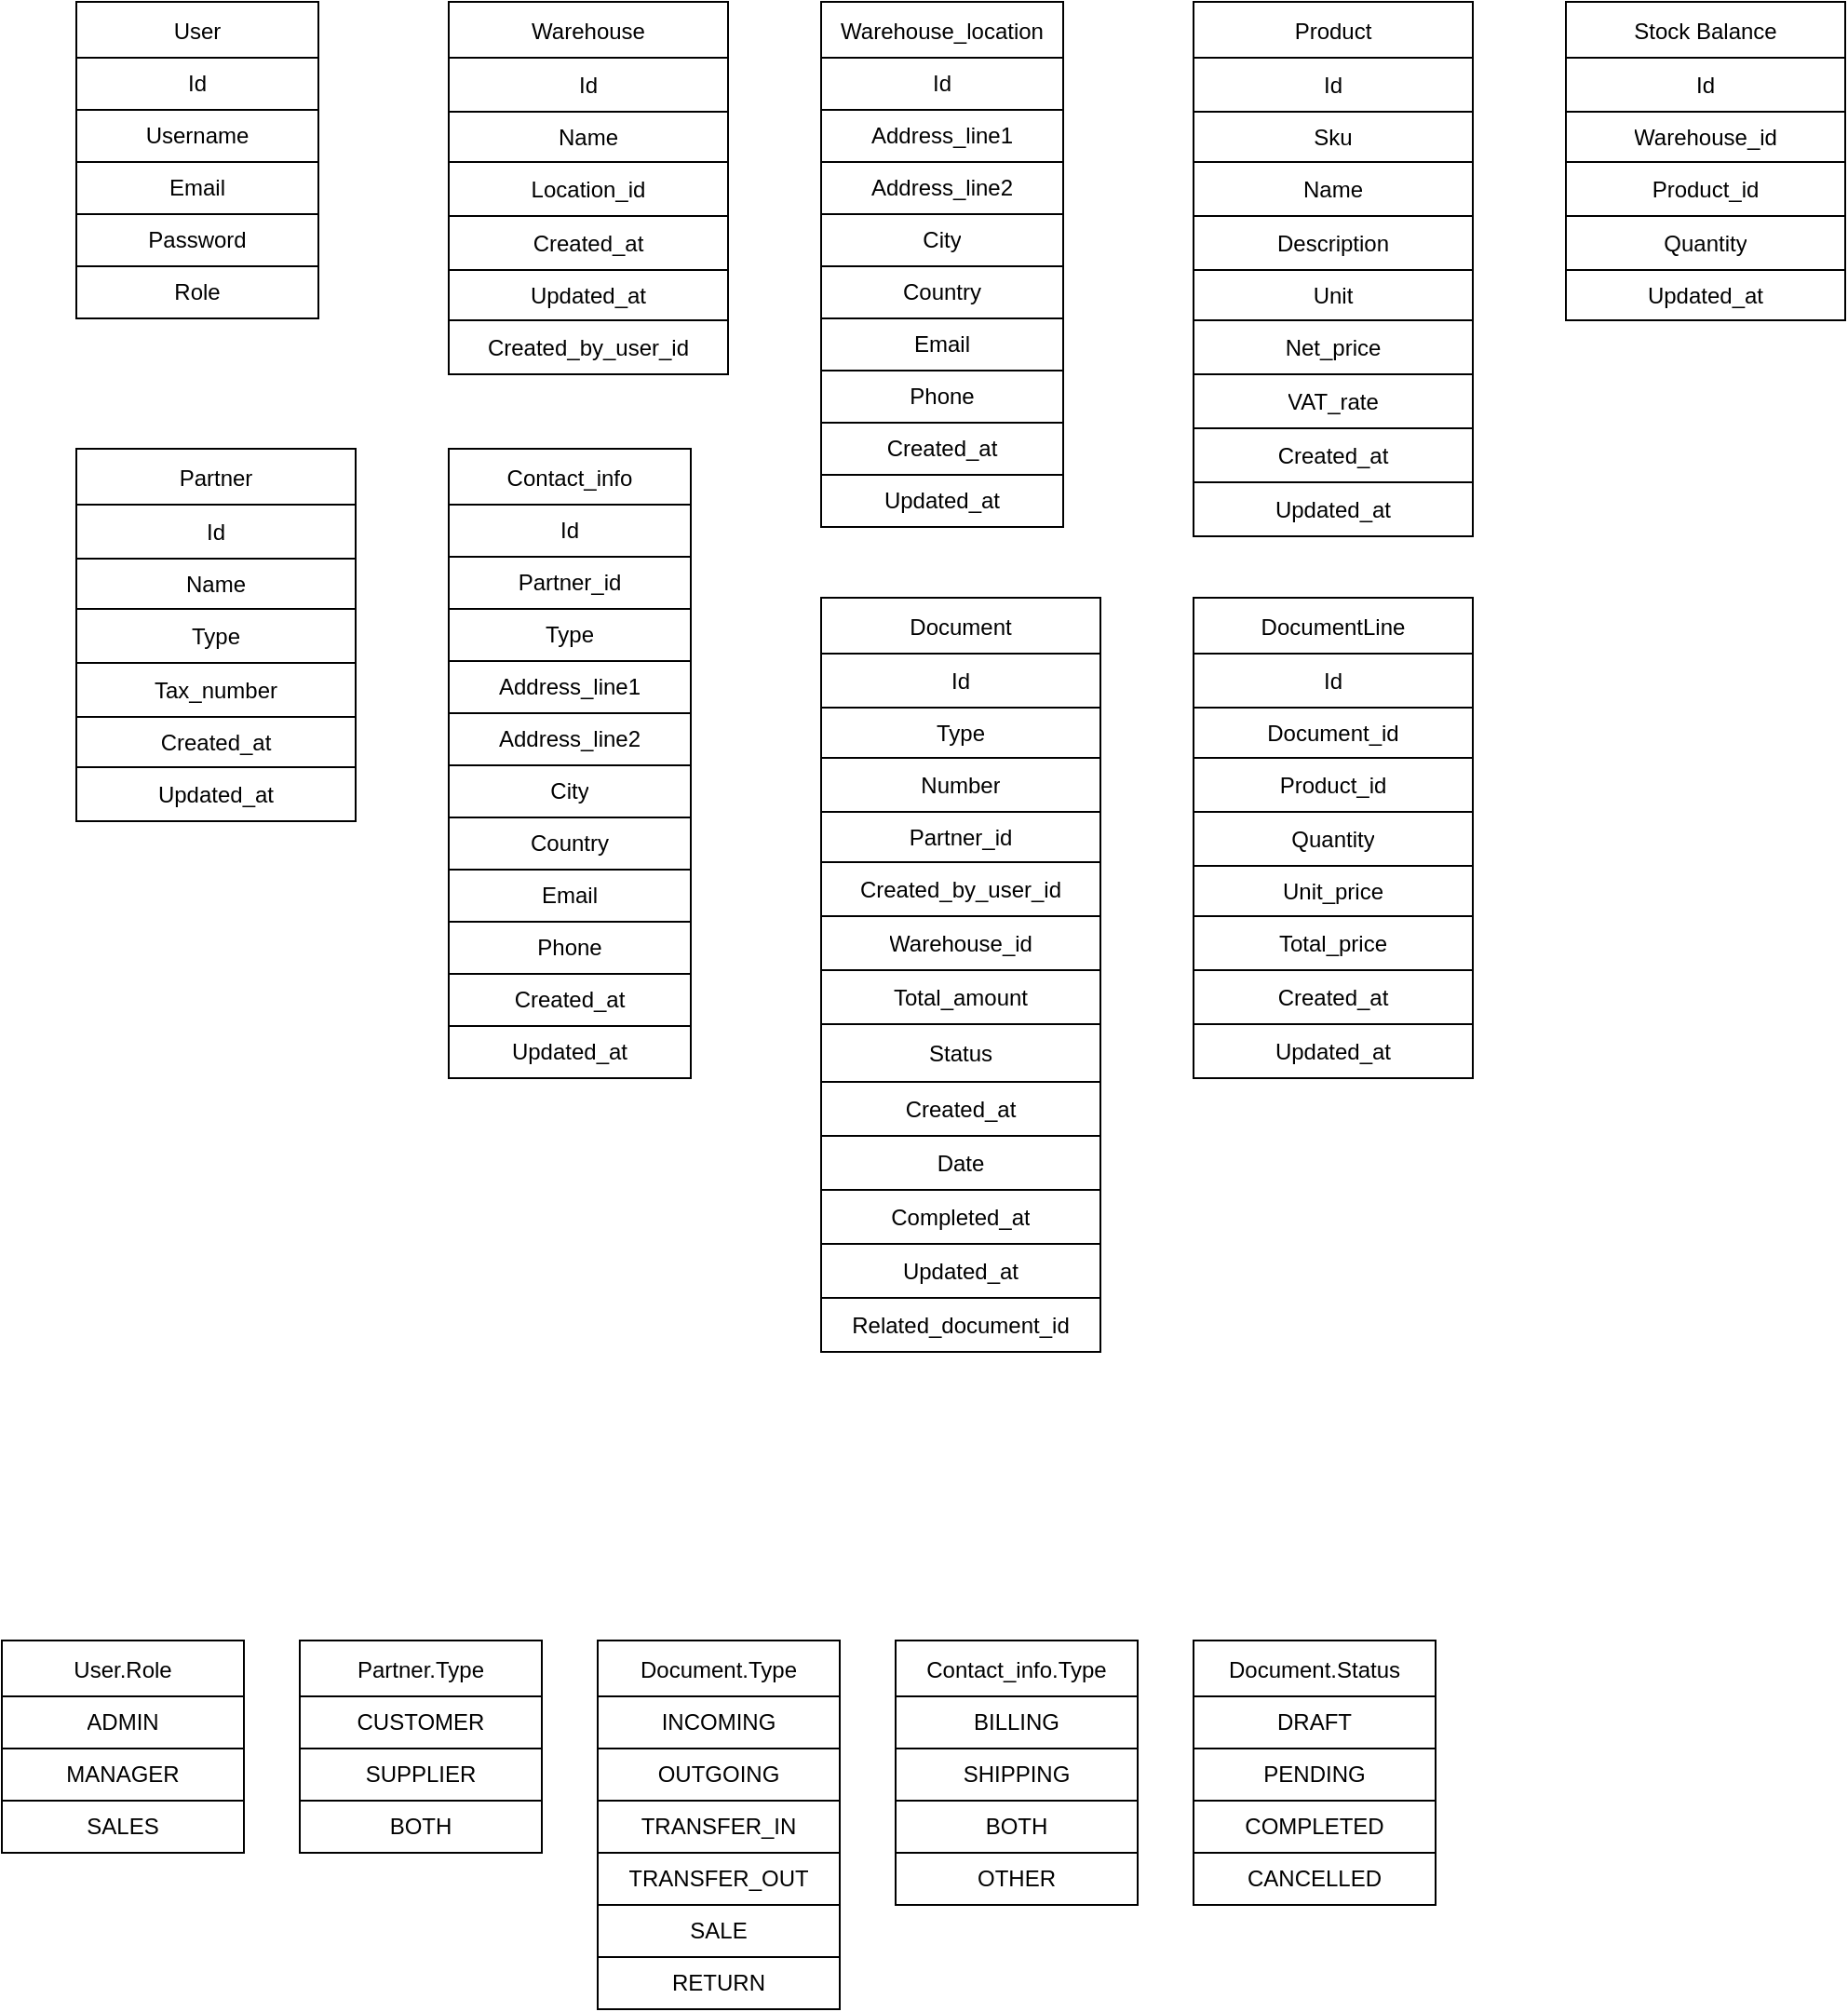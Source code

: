 <mxfile version="27.0.2">
  <diagram id="C5RBs43oDa-KdzZeNtuy" name="Page-1">
    <mxGraphModel dx="2037" dy="1201" grid="1" gridSize="10" guides="1" tooltips="1" connect="1" arrows="1" fold="1" page="1" pageScale="1" pageWidth="827" pageHeight="1169" math="0" shadow="0">
      <root>
        <mxCell id="WIyWlLk6GJQsqaUBKTNV-0" />
        <mxCell id="WIyWlLk6GJQsqaUBKTNV-1" parent="WIyWlLk6GJQsqaUBKTNV-0" />
        <mxCell id="DKmclqOiaZxEAurVkVta-8" value="User" style="shape=table;startSize=30;container=1;collapsible=0;childLayout=tableLayout;" vertex="1" parent="WIyWlLk6GJQsqaUBKTNV-1">
          <mxGeometry x="80" y="40" width="130" height="170" as="geometry" />
        </mxCell>
        <mxCell id="DKmclqOiaZxEAurVkVta-9" value="" style="shape=tableRow;horizontal=0;startSize=0;swimlaneHead=0;swimlaneBody=0;strokeColor=inherit;top=0;left=0;bottom=0;right=0;collapsible=0;dropTarget=0;fillColor=none;points=[[0,0.5],[1,0.5]];portConstraint=eastwest;" vertex="1" parent="DKmclqOiaZxEAurVkVta-8">
          <mxGeometry y="30" width="130" height="28" as="geometry" />
        </mxCell>
        <mxCell id="DKmclqOiaZxEAurVkVta-10" value="Id" style="shape=partialRectangle;html=1;whiteSpace=wrap;connectable=0;strokeColor=inherit;overflow=hidden;fillColor=none;top=0;left=0;bottom=0;right=0;pointerEvents=1;align=center;" vertex="1" parent="DKmclqOiaZxEAurVkVta-9">
          <mxGeometry width="130" height="28" as="geometry">
            <mxRectangle width="130" height="28" as="alternateBounds" />
          </mxGeometry>
        </mxCell>
        <mxCell id="DKmclqOiaZxEAurVkVta-11" value="" style="shape=tableRow;horizontal=0;startSize=0;swimlaneHead=0;swimlaneBody=0;strokeColor=inherit;top=0;left=0;bottom=0;right=0;collapsible=0;dropTarget=0;fillColor=none;points=[[0,0.5],[1,0.5]];portConstraint=eastwest;" vertex="1" parent="DKmclqOiaZxEAurVkVta-8">
          <mxGeometry y="58" width="130" height="28" as="geometry" />
        </mxCell>
        <mxCell id="DKmclqOiaZxEAurVkVta-12" value="Username" style="shape=partialRectangle;html=1;whiteSpace=wrap;connectable=0;strokeColor=inherit;overflow=hidden;fillColor=none;top=0;left=0;bottom=0;right=0;pointerEvents=1;align=center;" vertex="1" parent="DKmclqOiaZxEAurVkVta-11">
          <mxGeometry width="130" height="28" as="geometry">
            <mxRectangle width="130" height="28" as="alternateBounds" />
          </mxGeometry>
        </mxCell>
        <mxCell id="DKmclqOiaZxEAurVkVta-13" value="" style="shape=tableRow;horizontal=0;startSize=0;swimlaneHead=0;swimlaneBody=0;strokeColor=inherit;top=0;left=0;bottom=0;right=0;collapsible=0;dropTarget=0;fillColor=none;points=[[0,0.5],[1,0.5]];portConstraint=eastwest;" vertex="1" parent="DKmclqOiaZxEAurVkVta-8">
          <mxGeometry y="86" width="130" height="28" as="geometry" />
        </mxCell>
        <mxCell id="DKmclqOiaZxEAurVkVta-14" value="Email" style="shape=partialRectangle;html=1;whiteSpace=wrap;connectable=0;strokeColor=inherit;overflow=hidden;fillColor=none;top=0;left=0;bottom=0;right=0;pointerEvents=1;" vertex="1" parent="DKmclqOiaZxEAurVkVta-13">
          <mxGeometry width="130" height="28" as="geometry">
            <mxRectangle width="130" height="28" as="alternateBounds" />
          </mxGeometry>
        </mxCell>
        <mxCell id="DKmclqOiaZxEAurVkVta-15" value="" style="shape=tableRow;horizontal=0;startSize=0;swimlaneHead=0;swimlaneBody=0;strokeColor=inherit;top=0;left=0;bottom=0;right=0;collapsible=0;dropTarget=0;fillColor=none;points=[[0,0.5],[1,0.5]];portConstraint=eastwest;" vertex="1" parent="DKmclqOiaZxEAurVkVta-8">
          <mxGeometry y="114" width="130" height="28" as="geometry" />
        </mxCell>
        <mxCell id="DKmclqOiaZxEAurVkVta-16" value="Password" style="shape=partialRectangle;html=1;whiteSpace=wrap;connectable=0;strokeColor=inherit;overflow=hidden;fillColor=none;top=0;left=0;bottom=0;right=0;pointerEvents=1;" vertex="1" parent="DKmclqOiaZxEAurVkVta-15">
          <mxGeometry width="130" height="28" as="geometry">
            <mxRectangle width="130" height="28" as="alternateBounds" />
          </mxGeometry>
        </mxCell>
        <mxCell id="DKmclqOiaZxEAurVkVta-17" value="" style="shape=tableRow;horizontal=0;startSize=0;swimlaneHead=0;swimlaneBody=0;strokeColor=inherit;top=0;left=0;bottom=0;right=0;collapsible=0;dropTarget=0;fillColor=none;points=[[0,0.5],[1,0.5]];portConstraint=eastwest;" vertex="1" parent="DKmclqOiaZxEAurVkVta-8">
          <mxGeometry y="142" width="130" height="28" as="geometry" />
        </mxCell>
        <mxCell id="DKmclqOiaZxEAurVkVta-18" value="Role" style="shape=partialRectangle;html=1;whiteSpace=wrap;connectable=0;strokeColor=inherit;overflow=hidden;fillColor=none;top=0;left=0;bottom=0;right=0;pointerEvents=1;" vertex="1" parent="DKmclqOiaZxEAurVkVta-17">
          <mxGeometry width="130" height="28" as="geometry">
            <mxRectangle width="130" height="28" as="alternateBounds" />
          </mxGeometry>
        </mxCell>
        <mxCell id="DKmclqOiaZxEAurVkVta-36" value="Warehouse" style="shape=table;startSize=30;container=1;collapsible=0;childLayout=tableLayout;" vertex="1" parent="WIyWlLk6GJQsqaUBKTNV-1">
          <mxGeometry x="280" y="40" width="150" height="200" as="geometry" />
        </mxCell>
        <mxCell id="DKmclqOiaZxEAurVkVta-37" value="" style="shape=tableRow;horizontal=0;startSize=0;swimlaneHead=0;swimlaneBody=0;strokeColor=inherit;top=0;left=0;bottom=0;right=0;collapsible=0;dropTarget=0;fillColor=none;points=[[0,0.5],[1,0.5]];portConstraint=eastwest;" vertex="1" parent="DKmclqOiaZxEAurVkVta-36">
          <mxGeometry y="30" width="150" height="29" as="geometry" />
        </mxCell>
        <mxCell id="DKmclqOiaZxEAurVkVta-38" value="Id" style="shape=partialRectangle;html=1;whiteSpace=wrap;connectable=0;strokeColor=inherit;overflow=hidden;fillColor=none;top=0;left=0;bottom=0;right=0;pointerEvents=1;" vertex="1" parent="DKmclqOiaZxEAurVkVta-37">
          <mxGeometry width="150" height="29" as="geometry">
            <mxRectangle width="150" height="29" as="alternateBounds" />
          </mxGeometry>
        </mxCell>
        <mxCell id="DKmclqOiaZxEAurVkVta-39" value="" style="shape=tableRow;horizontal=0;startSize=0;swimlaneHead=0;swimlaneBody=0;strokeColor=inherit;top=0;left=0;bottom=0;right=0;collapsible=0;dropTarget=0;fillColor=none;points=[[0,0.5],[1,0.5]];portConstraint=eastwest;" vertex="1" parent="DKmclqOiaZxEAurVkVta-36">
          <mxGeometry y="59" width="150" height="27" as="geometry" />
        </mxCell>
        <mxCell id="DKmclqOiaZxEAurVkVta-40" value="Name" style="shape=partialRectangle;html=1;whiteSpace=wrap;connectable=0;strokeColor=inherit;overflow=hidden;fillColor=none;top=0;left=0;bottom=0;right=0;pointerEvents=1;" vertex="1" parent="DKmclqOiaZxEAurVkVta-39">
          <mxGeometry width="150" height="27" as="geometry">
            <mxRectangle width="150" height="27" as="alternateBounds" />
          </mxGeometry>
        </mxCell>
        <mxCell id="DKmclqOiaZxEAurVkVta-41" value="" style="shape=tableRow;horizontal=0;startSize=0;swimlaneHead=0;swimlaneBody=0;strokeColor=inherit;top=0;left=0;bottom=0;right=0;collapsible=0;dropTarget=0;fillColor=none;points=[[0,0.5],[1,0.5]];portConstraint=eastwest;" vertex="1" parent="DKmclqOiaZxEAurVkVta-36">
          <mxGeometry y="86" width="150" height="29" as="geometry" />
        </mxCell>
        <mxCell id="DKmclqOiaZxEAurVkVta-42" value="Location_id" style="shape=partialRectangle;html=1;whiteSpace=wrap;connectable=0;strokeColor=inherit;overflow=hidden;fillColor=none;top=0;left=0;bottom=0;right=0;pointerEvents=1;" vertex="1" parent="DKmclqOiaZxEAurVkVta-41">
          <mxGeometry width="150" height="29" as="geometry">
            <mxRectangle width="150" height="29" as="alternateBounds" />
          </mxGeometry>
        </mxCell>
        <mxCell id="DKmclqOiaZxEAurVkVta-43" value="" style="shape=tableRow;horizontal=0;startSize=0;swimlaneHead=0;swimlaneBody=0;strokeColor=inherit;top=0;left=0;bottom=0;right=0;collapsible=0;dropTarget=0;fillColor=none;points=[[0,0.5],[1,0.5]];portConstraint=eastwest;" vertex="1" parent="DKmclqOiaZxEAurVkVta-36">
          <mxGeometry y="115" width="150" height="29" as="geometry" />
        </mxCell>
        <mxCell id="DKmclqOiaZxEAurVkVta-44" value="Created_at" style="shape=partialRectangle;html=1;whiteSpace=wrap;connectable=0;strokeColor=inherit;overflow=hidden;fillColor=none;top=0;left=0;bottom=0;right=0;pointerEvents=1;" vertex="1" parent="DKmclqOiaZxEAurVkVta-43">
          <mxGeometry width="150" height="29" as="geometry">
            <mxRectangle width="150" height="29" as="alternateBounds" />
          </mxGeometry>
        </mxCell>
        <mxCell id="DKmclqOiaZxEAurVkVta-45" value="" style="shape=tableRow;horizontal=0;startSize=0;swimlaneHead=0;swimlaneBody=0;strokeColor=inherit;top=0;left=0;bottom=0;right=0;collapsible=0;dropTarget=0;fillColor=none;points=[[0,0.5],[1,0.5]];portConstraint=eastwest;" vertex="1" parent="DKmclqOiaZxEAurVkVta-36">
          <mxGeometry y="144" width="150" height="27" as="geometry" />
        </mxCell>
        <mxCell id="DKmclqOiaZxEAurVkVta-46" value="Updated_at" style="shape=partialRectangle;html=1;whiteSpace=wrap;connectable=0;strokeColor=inherit;overflow=hidden;fillColor=none;top=0;left=0;bottom=0;right=0;pointerEvents=1;" vertex="1" parent="DKmclqOiaZxEAurVkVta-45">
          <mxGeometry width="150" height="27" as="geometry">
            <mxRectangle width="150" height="27" as="alternateBounds" />
          </mxGeometry>
        </mxCell>
        <mxCell id="DKmclqOiaZxEAurVkVta-47" value="" style="shape=tableRow;horizontal=0;startSize=0;swimlaneHead=0;swimlaneBody=0;strokeColor=inherit;top=0;left=0;bottom=0;right=0;collapsible=0;dropTarget=0;fillColor=none;points=[[0,0.5],[1,0.5]];portConstraint=eastwest;" vertex="1" parent="DKmclqOiaZxEAurVkVta-36">
          <mxGeometry y="171" width="150" height="29" as="geometry" />
        </mxCell>
        <mxCell id="DKmclqOiaZxEAurVkVta-48" value="Created_by_user_id" style="shape=partialRectangle;html=1;whiteSpace=wrap;connectable=0;strokeColor=inherit;overflow=hidden;fillColor=none;top=0;left=0;bottom=0;right=0;pointerEvents=1;" vertex="1" parent="DKmclqOiaZxEAurVkVta-47">
          <mxGeometry width="150" height="29" as="geometry">
            <mxRectangle width="150" height="29" as="alternateBounds" />
          </mxGeometry>
        </mxCell>
        <mxCell id="DKmclqOiaZxEAurVkVta-49" value="Product" style="shape=table;startSize=30;container=1;collapsible=0;childLayout=tableLayout;" vertex="1" parent="WIyWlLk6GJQsqaUBKTNV-1">
          <mxGeometry x="680" y="40" width="150" height="287" as="geometry" />
        </mxCell>
        <mxCell id="DKmclqOiaZxEAurVkVta-50" value="" style="shape=tableRow;horizontal=0;startSize=0;swimlaneHead=0;swimlaneBody=0;strokeColor=inherit;top=0;left=0;bottom=0;right=0;collapsible=0;dropTarget=0;fillColor=none;points=[[0,0.5],[1,0.5]];portConstraint=eastwest;" vertex="1" parent="DKmclqOiaZxEAurVkVta-49">
          <mxGeometry y="30" width="150" height="29" as="geometry" />
        </mxCell>
        <mxCell id="DKmclqOiaZxEAurVkVta-51" value="Id" style="shape=partialRectangle;html=1;whiteSpace=wrap;connectable=0;strokeColor=inherit;overflow=hidden;fillColor=none;top=0;left=0;bottom=0;right=0;pointerEvents=1;" vertex="1" parent="DKmclqOiaZxEAurVkVta-50">
          <mxGeometry width="150" height="29" as="geometry">
            <mxRectangle width="150" height="29" as="alternateBounds" />
          </mxGeometry>
        </mxCell>
        <mxCell id="DKmclqOiaZxEAurVkVta-52" value="" style="shape=tableRow;horizontal=0;startSize=0;swimlaneHead=0;swimlaneBody=0;strokeColor=inherit;top=0;left=0;bottom=0;right=0;collapsible=0;dropTarget=0;fillColor=none;points=[[0,0.5],[1,0.5]];portConstraint=eastwest;" vertex="1" parent="DKmclqOiaZxEAurVkVta-49">
          <mxGeometry y="59" width="150" height="27" as="geometry" />
        </mxCell>
        <mxCell id="DKmclqOiaZxEAurVkVta-53" value="Sku" style="shape=partialRectangle;html=1;whiteSpace=wrap;connectable=0;strokeColor=inherit;overflow=hidden;fillColor=none;top=0;left=0;bottom=0;right=0;pointerEvents=1;" vertex="1" parent="DKmclqOiaZxEAurVkVta-52">
          <mxGeometry width="150" height="27" as="geometry">
            <mxRectangle width="150" height="27" as="alternateBounds" />
          </mxGeometry>
        </mxCell>
        <mxCell id="DKmclqOiaZxEAurVkVta-54" value="" style="shape=tableRow;horizontal=0;startSize=0;swimlaneHead=0;swimlaneBody=0;strokeColor=inherit;top=0;left=0;bottom=0;right=0;collapsible=0;dropTarget=0;fillColor=none;points=[[0,0.5],[1,0.5]];portConstraint=eastwest;" vertex="1" parent="DKmclqOiaZxEAurVkVta-49">
          <mxGeometry y="86" width="150" height="29" as="geometry" />
        </mxCell>
        <mxCell id="DKmclqOiaZxEAurVkVta-55" value="Name" style="shape=partialRectangle;html=1;whiteSpace=wrap;connectable=0;strokeColor=inherit;overflow=hidden;fillColor=none;top=0;left=0;bottom=0;right=0;pointerEvents=1;" vertex="1" parent="DKmclqOiaZxEAurVkVta-54">
          <mxGeometry width="150" height="29" as="geometry">
            <mxRectangle width="150" height="29" as="alternateBounds" />
          </mxGeometry>
        </mxCell>
        <mxCell id="DKmclqOiaZxEAurVkVta-56" value="" style="shape=tableRow;horizontal=0;startSize=0;swimlaneHead=0;swimlaneBody=0;strokeColor=inherit;top=0;left=0;bottom=0;right=0;collapsible=0;dropTarget=0;fillColor=none;points=[[0,0.5],[1,0.5]];portConstraint=eastwest;" vertex="1" parent="DKmclqOiaZxEAurVkVta-49">
          <mxGeometry y="115" width="150" height="29" as="geometry" />
        </mxCell>
        <mxCell id="DKmclqOiaZxEAurVkVta-57" value="Description" style="shape=partialRectangle;html=1;whiteSpace=wrap;connectable=0;strokeColor=inherit;overflow=hidden;fillColor=none;top=0;left=0;bottom=0;right=0;pointerEvents=1;" vertex="1" parent="DKmclqOiaZxEAurVkVta-56">
          <mxGeometry width="150" height="29" as="geometry">
            <mxRectangle width="150" height="29" as="alternateBounds" />
          </mxGeometry>
        </mxCell>
        <mxCell id="DKmclqOiaZxEAurVkVta-58" value="" style="shape=tableRow;horizontal=0;startSize=0;swimlaneHead=0;swimlaneBody=0;strokeColor=inherit;top=0;left=0;bottom=0;right=0;collapsible=0;dropTarget=0;fillColor=none;points=[[0,0.5],[1,0.5]];portConstraint=eastwest;" vertex="1" parent="DKmclqOiaZxEAurVkVta-49">
          <mxGeometry y="144" width="150" height="27" as="geometry" />
        </mxCell>
        <mxCell id="DKmclqOiaZxEAurVkVta-59" value="Unit" style="shape=partialRectangle;html=1;whiteSpace=wrap;connectable=0;strokeColor=inherit;overflow=hidden;fillColor=none;top=0;left=0;bottom=0;right=0;pointerEvents=1;" vertex="1" parent="DKmclqOiaZxEAurVkVta-58">
          <mxGeometry width="150" height="27" as="geometry">
            <mxRectangle width="150" height="27" as="alternateBounds" />
          </mxGeometry>
        </mxCell>
        <mxCell id="DKmclqOiaZxEAurVkVta-60" value="" style="shape=tableRow;horizontal=0;startSize=0;swimlaneHead=0;swimlaneBody=0;strokeColor=inherit;top=0;left=0;bottom=0;right=0;collapsible=0;dropTarget=0;fillColor=none;points=[[0,0.5],[1,0.5]];portConstraint=eastwest;" vertex="1" parent="DKmclqOiaZxEAurVkVta-49">
          <mxGeometry y="171" width="150" height="29" as="geometry" />
        </mxCell>
        <mxCell id="DKmclqOiaZxEAurVkVta-61" value="Net_price" style="shape=partialRectangle;html=1;whiteSpace=wrap;connectable=0;strokeColor=inherit;overflow=hidden;fillColor=none;top=0;left=0;bottom=0;right=0;pointerEvents=1;" vertex="1" parent="DKmclqOiaZxEAurVkVta-60">
          <mxGeometry width="150" height="29" as="geometry">
            <mxRectangle width="150" height="29" as="alternateBounds" />
          </mxGeometry>
        </mxCell>
        <mxCell id="DKmclqOiaZxEAurVkVta-62" style="shape=tableRow;horizontal=0;startSize=0;swimlaneHead=0;swimlaneBody=0;strokeColor=inherit;top=0;left=0;bottom=0;right=0;collapsible=0;dropTarget=0;fillColor=none;points=[[0,0.5],[1,0.5]];portConstraint=eastwest;" vertex="1" parent="DKmclqOiaZxEAurVkVta-49">
          <mxGeometry y="200" width="150" height="29" as="geometry" />
        </mxCell>
        <mxCell id="DKmclqOiaZxEAurVkVta-63" value="VAT_rate" style="shape=partialRectangle;html=1;whiteSpace=wrap;connectable=0;strokeColor=inherit;overflow=hidden;fillColor=none;top=0;left=0;bottom=0;right=0;pointerEvents=1;" vertex="1" parent="DKmclqOiaZxEAurVkVta-62">
          <mxGeometry width="150" height="29" as="geometry">
            <mxRectangle width="150" height="29" as="alternateBounds" />
          </mxGeometry>
        </mxCell>
        <mxCell id="DKmclqOiaZxEAurVkVta-64" style="shape=tableRow;horizontal=0;startSize=0;swimlaneHead=0;swimlaneBody=0;strokeColor=inherit;top=0;left=0;bottom=0;right=0;collapsible=0;dropTarget=0;fillColor=none;points=[[0,0.5],[1,0.5]];portConstraint=eastwest;" vertex="1" parent="DKmclqOiaZxEAurVkVta-49">
          <mxGeometry y="229" width="150" height="29" as="geometry" />
        </mxCell>
        <mxCell id="DKmclqOiaZxEAurVkVta-65" value="Created_at" style="shape=partialRectangle;html=1;whiteSpace=wrap;connectable=0;strokeColor=inherit;overflow=hidden;fillColor=none;top=0;left=0;bottom=0;right=0;pointerEvents=1;" vertex="1" parent="DKmclqOiaZxEAurVkVta-64">
          <mxGeometry width="150" height="29" as="geometry">
            <mxRectangle width="150" height="29" as="alternateBounds" />
          </mxGeometry>
        </mxCell>
        <mxCell id="DKmclqOiaZxEAurVkVta-66" style="shape=tableRow;horizontal=0;startSize=0;swimlaneHead=0;swimlaneBody=0;strokeColor=inherit;top=0;left=0;bottom=0;right=0;collapsible=0;dropTarget=0;fillColor=none;points=[[0,0.5],[1,0.5]];portConstraint=eastwest;" vertex="1" parent="DKmclqOiaZxEAurVkVta-49">
          <mxGeometry y="258" width="150" height="29" as="geometry" />
        </mxCell>
        <mxCell id="DKmclqOiaZxEAurVkVta-67" value="Updated_at" style="shape=partialRectangle;html=1;whiteSpace=wrap;connectable=0;strokeColor=inherit;overflow=hidden;fillColor=none;top=0;left=0;bottom=0;right=0;pointerEvents=1;" vertex="1" parent="DKmclqOiaZxEAurVkVta-66">
          <mxGeometry width="150" height="29" as="geometry">
            <mxRectangle width="150" height="29" as="alternateBounds" />
          </mxGeometry>
        </mxCell>
        <mxCell id="DKmclqOiaZxEAurVkVta-68" value="Partner" style="shape=table;startSize=30;container=1;collapsible=0;childLayout=tableLayout;" vertex="1" parent="WIyWlLk6GJQsqaUBKTNV-1">
          <mxGeometry x="80" y="280" width="150" height="200" as="geometry" />
        </mxCell>
        <mxCell id="DKmclqOiaZxEAurVkVta-69" value="" style="shape=tableRow;horizontal=0;startSize=0;swimlaneHead=0;swimlaneBody=0;strokeColor=inherit;top=0;left=0;bottom=0;right=0;collapsible=0;dropTarget=0;fillColor=none;points=[[0,0.5],[1,0.5]];portConstraint=eastwest;" vertex="1" parent="DKmclqOiaZxEAurVkVta-68">
          <mxGeometry y="30" width="150" height="29" as="geometry" />
        </mxCell>
        <mxCell id="DKmclqOiaZxEAurVkVta-70" value="Id" style="shape=partialRectangle;html=1;whiteSpace=wrap;connectable=0;strokeColor=inherit;overflow=hidden;fillColor=none;top=0;left=0;bottom=0;right=0;pointerEvents=1;" vertex="1" parent="DKmclqOiaZxEAurVkVta-69">
          <mxGeometry width="150" height="29" as="geometry">
            <mxRectangle width="150" height="29" as="alternateBounds" />
          </mxGeometry>
        </mxCell>
        <mxCell id="DKmclqOiaZxEAurVkVta-71" value="" style="shape=tableRow;horizontal=0;startSize=0;swimlaneHead=0;swimlaneBody=0;strokeColor=inherit;top=0;left=0;bottom=0;right=0;collapsible=0;dropTarget=0;fillColor=none;points=[[0,0.5],[1,0.5]];portConstraint=eastwest;" vertex="1" parent="DKmclqOiaZxEAurVkVta-68">
          <mxGeometry y="59" width="150" height="27" as="geometry" />
        </mxCell>
        <mxCell id="DKmclqOiaZxEAurVkVta-72" value="Name" style="shape=partialRectangle;html=1;whiteSpace=wrap;connectable=0;strokeColor=inherit;overflow=hidden;fillColor=none;top=0;left=0;bottom=0;right=0;pointerEvents=1;" vertex="1" parent="DKmclqOiaZxEAurVkVta-71">
          <mxGeometry width="150" height="27" as="geometry">
            <mxRectangle width="150" height="27" as="alternateBounds" />
          </mxGeometry>
        </mxCell>
        <mxCell id="DKmclqOiaZxEAurVkVta-73" value="" style="shape=tableRow;horizontal=0;startSize=0;swimlaneHead=0;swimlaneBody=0;strokeColor=inherit;top=0;left=0;bottom=0;right=0;collapsible=0;dropTarget=0;fillColor=none;points=[[0,0.5],[1,0.5]];portConstraint=eastwest;" vertex="1" parent="DKmclqOiaZxEAurVkVta-68">
          <mxGeometry y="86" width="150" height="29" as="geometry" />
        </mxCell>
        <mxCell id="DKmclqOiaZxEAurVkVta-74" value="Type" style="shape=partialRectangle;html=1;whiteSpace=wrap;connectable=0;strokeColor=inherit;overflow=hidden;fillColor=none;top=0;left=0;bottom=0;right=0;pointerEvents=1;" vertex="1" parent="DKmclqOiaZxEAurVkVta-73">
          <mxGeometry width="150" height="29" as="geometry">
            <mxRectangle width="150" height="29" as="alternateBounds" />
          </mxGeometry>
        </mxCell>
        <mxCell id="DKmclqOiaZxEAurVkVta-75" value="" style="shape=tableRow;horizontal=0;startSize=0;swimlaneHead=0;swimlaneBody=0;strokeColor=inherit;top=0;left=0;bottom=0;right=0;collapsible=0;dropTarget=0;fillColor=none;points=[[0,0.5],[1,0.5]];portConstraint=eastwest;" vertex="1" parent="DKmclqOiaZxEAurVkVta-68">
          <mxGeometry y="115" width="150" height="29" as="geometry" />
        </mxCell>
        <mxCell id="DKmclqOiaZxEAurVkVta-76" value="Tax_number" style="shape=partialRectangle;html=1;whiteSpace=wrap;connectable=0;strokeColor=inherit;overflow=hidden;fillColor=none;top=0;left=0;bottom=0;right=0;pointerEvents=1;" vertex="1" parent="DKmclqOiaZxEAurVkVta-75">
          <mxGeometry width="150" height="29" as="geometry">
            <mxRectangle width="150" height="29" as="alternateBounds" />
          </mxGeometry>
        </mxCell>
        <mxCell id="DKmclqOiaZxEAurVkVta-77" value="" style="shape=tableRow;horizontal=0;startSize=0;swimlaneHead=0;swimlaneBody=0;strokeColor=inherit;top=0;left=0;bottom=0;right=0;collapsible=0;dropTarget=0;fillColor=none;points=[[0,0.5],[1,0.5]];portConstraint=eastwest;" vertex="1" parent="DKmclqOiaZxEAurVkVta-68">
          <mxGeometry y="144" width="150" height="27" as="geometry" />
        </mxCell>
        <mxCell id="DKmclqOiaZxEAurVkVta-78" value="Created_at" style="shape=partialRectangle;html=1;whiteSpace=wrap;connectable=0;strokeColor=inherit;overflow=hidden;fillColor=none;top=0;left=0;bottom=0;right=0;pointerEvents=1;" vertex="1" parent="DKmclqOiaZxEAurVkVta-77">
          <mxGeometry width="150" height="27" as="geometry">
            <mxRectangle width="150" height="27" as="alternateBounds" />
          </mxGeometry>
        </mxCell>
        <mxCell id="DKmclqOiaZxEAurVkVta-79" value="" style="shape=tableRow;horizontal=0;startSize=0;swimlaneHead=0;swimlaneBody=0;strokeColor=inherit;top=0;left=0;bottom=0;right=0;collapsible=0;dropTarget=0;fillColor=none;points=[[0,0.5],[1,0.5]];portConstraint=eastwest;" vertex="1" parent="DKmclqOiaZxEAurVkVta-68">
          <mxGeometry y="171" width="150" height="29" as="geometry" />
        </mxCell>
        <mxCell id="DKmclqOiaZxEAurVkVta-80" value="Updated_at" style="shape=partialRectangle;html=1;whiteSpace=wrap;connectable=0;strokeColor=inherit;overflow=hidden;fillColor=none;top=0;left=0;bottom=0;right=0;pointerEvents=1;" vertex="1" parent="DKmclqOiaZxEAurVkVta-79">
          <mxGeometry width="150" height="29" as="geometry">
            <mxRectangle width="150" height="29" as="alternateBounds" />
          </mxGeometry>
        </mxCell>
        <mxCell id="DKmclqOiaZxEAurVkVta-83" value="Contact_info" style="shape=table;startSize=30;container=1;collapsible=0;childLayout=tableLayout;" vertex="1" parent="WIyWlLk6GJQsqaUBKTNV-1">
          <mxGeometry x="280" y="280" width="130" height="338" as="geometry" />
        </mxCell>
        <mxCell id="DKmclqOiaZxEAurVkVta-84" value="" style="shape=tableRow;horizontal=0;startSize=0;swimlaneHead=0;swimlaneBody=0;strokeColor=inherit;top=0;left=0;bottom=0;right=0;collapsible=0;dropTarget=0;fillColor=none;points=[[0,0.5],[1,0.5]];portConstraint=eastwest;" vertex="1" parent="DKmclqOiaZxEAurVkVta-83">
          <mxGeometry y="30" width="130" height="28" as="geometry" />
        </mxCell>
        <mxCell id="DKmclqOiaZxEAurVkVta-85" value="Id" style="shape=partialRectangle;html=1;whiteSpace=wrap;connectable=0;strokeColor=inherit;overflow=hidden;fillColor=none;top=0;left=0;bottom=0;right=0;pointerEvents=1;align=center;" vertex="1" parent="DKmclqOiaZxEAurVkVta-84">
          <mxGeometry width="130" height="28" as="geometry">
            <mxRectangle width="130" height="28" as="alternateBounds" />
          </mxGeometry>
        </mxCell>
        <mxCell id="DKmclqOiaZxEAurVkVta-86" value="" style="shape=tableRow;horizontal=0;startSize=0;swimlaneHead=0;swimlaneBody=0;strokeColor=inherit;top=0;left=0;bottom=0;right=0;collapsible=0;dropTarget=0;fillColor=none;points=[[0,0.5],[1,0.5]];portConstraint=eastwest;" vertex="1" parent="DKmclqOiaZxEAurVkVta-83">
          <mxGeometry y="58" width="130" height="28" as="geometry" />
        </mxCell>
        <mxCell id="DKmclqOiaZxEAurVkVta-87" value="Partner_id" style="shape=partialRectangle;html=1;whiteSpace=wrap;connectable=0;strokeColor=inherit;overflow=hidden;fillColor=none;top=0;left=0;bottom=0;right=0;pointerEvents=1;align=center;" vertex="1" parent="DKmclqOiaZxEAurVkVta-86">
          <mxGeometry width="130" height="28" as="geometry">
            <mxRectangle width="130" height="28" as="alternateBounds" />
          </mxGeometry>
        </mxCell>
        <mxCell id="DKmclqOiaZxEAurVkVta-88" value="" style="shape=tableRow;horizontal=0;startSize=0;swimlaneHead=0;swimlaneBody=0;strokeColor=inherit;top=0;left=0;bottom=0;right=0;collapsible=0;dropTarget=0;fillColor=none;points=[[0,0.5],[1,0.5]];portConstraint=eastwest;" vertex="1" parent="DKmclqOiaZxEAurVkVta-83">
          <mxGeometry y="86" width="130" height="28" as="geometry" />
        </mxCell>
        <mxCell id="DKmclqOiaZxEAurVkVta-89" value="Type" style="shape=partialRectangle;html=1;whiteSpace=wrap;connectable=0;strokeColor=inherit;overflow=hidden;fillColor=none;top=0;left=0;bottom=0;right=0;pointerEvents=1;" vertex="1" parent="DKmclqOiaZxEAurVkVta-88">
          <mxGeometry width="130" height="28" as="geometry">
            <mxRectangle width="130" height="28" as="alternateBounds" />
          </mxGeometry>
        </mxCell>
        <mxCell id="DKmclqOiaZxEAurVkVta-90" value="" style="shape=tableRow;horizontal=0;startSize=0;swimlaneHead=0;swimlaneBody=0;strokeColor=inherit;top=0;left=0;bottom=0;right=0;collapsible=0;dropTarget=0;fillColor=none;points=[[0,0.5],[1,0.5]];portConstraint=eastwest;" vertex="1" parent="DKmclqOiaZxEAurVkVta-83">
          <mxGeometry y="114" width="130" height="28" as="geometry" />
        </mxCell>
        <mxCell id="DKmclqOiaZxEAurVkVta-91" value="Address_line1" style="shape=partialRectangle;html=1;whiteSpace=wrap;connectable=0;strokeColor=inherit;overflow=hidden;fillColor=none;top=0;left=0;bottom=0;right=0;pointerEvents=1;" vertex="1" parent="DKmclqOiaZxEAurVkVta-90">
          <mxGeometry width="130" height="28" as="geometry">
            <mxRectangle width="130" height="28" as="alternateBounds" />
          </mxGeometry>
        </mxCell>
        <mxCell id="DKmclqOiaZxEAurVkVta-92" value="" style="shape=tableRow;horizontal=0;startSize=0;swimlaneHead=0;swimlaneBody=0;strokeColor=inherit;top=0;left=0;bottom=0;right=0;collapsible=0;dropTarget=0;fillColor=none;points=[[0,0.5],[1,0.5]];portConstraint=eastwest;" vertex="1" parent="DKmclqOiaZxEAurVkVta-83">
          <mxGeometry y="142" width="130" height="28" as="geometry" />
        </mxCell>
        <mxCell id="DKmclqOiaZxEAurVkVta-93" value="Address_line2" style="shape=partialRectangle;html=1;whiteSpace=wrap;connectable=0;strokeColor=inherit;overflow=hidden;fillColor=none;top=0;left=0;bottom=0;right=0;pointerEvents=1;" vertex="1" parent="DKmclqOiaZxEAurVkVta-92">
          <mxGeometry width="130" height="28" as="geometry">
            <mxRectangle width="130" height="28" as="alternateBounds" />
          </mxGeometry>
        </mxCell>
        <mxCell id="DKmclqOiaZxEAurVkVta-94" style="shape=tableRow;horizontal=0;startSize=0;swimlaneHead=0;swimlaneBody=0;strokeColor=inherit;top=0;left=0;bottom=0;right=0;collapsible=0;dropTarget=0;fillColor=none;points=[[0,0.5],[1,0.5]];portConstraint=eastwest;" vertex="1" parent="DKmclqOiaZxEAurVkVta-83">
          <mxGeometry y="170" width="130" height="28" as="geometry" />
        </mxCell>
        <mxCell id="DKmclqOiaZxEAurVkVta-95" value="City" style="shape=partialRectangle;html=1;whiteSpace=wrap;connectable=0;strokeColor=inherit;overflow=hidden;fillColor=none;top=0;left=0;bottom=0;right=0;pointerEvents=1;" vertex="1" parent="DKmclqOiaZxEAurVkVta-94">
          <mxGeometry width="130" height="28" as="geometry">
            <mxRectangle width="130" height="28" as="alternateBounds" />
          </mxGeometry>
        </mxCell>
        <mxCell id="DKmclqOiaZxEAurVkVta-96" style="shape=tableRow;horizontal=0;startSize=0;swimlaneHead=0;swimlaneBody=0;strokeColor=inherit;top=0;left=0;bottom=0;right=0;collapsible=0;dropTarget=0;fillColor=none;points=[[0,0.5],[1,0.5]];portConstraint=eastwest;" vertex="1" parent="DKmclqOiaZxEAurVkVta-83">
          <mxGeometry y="198" width="130" height="28" as="geometry" />
        </mxCell>
        <mxCell id="DKmclqOiaZxEAurVkVta-97" value="Country" style="shape=partialRectangle;html=1;whiteSpace=wrap;connectable=0;strokeColor=inherit;overflow=hidden;fillColor=none;top=0;left=0;bottom=0;right=0;pointerEvents=1;" vertex="1" parent="DKmclqOiaZxEAurVkVta-96">
          <mxGeometry width="130" height="28" as="geometry">
            <mxRectangle width="130" height="28" as="alternateBounds" />
          </mxGeometry>
        </mxCell>
        <mxCell id="DKmclqOiaZxEAurVkVta-173" style="shape=tableRow;horizontal=0;startSize=0;swimlaneHead=0;swimlaneBody=0;strokeColor=inherit;top=0;left=0;bottom=0;right=0;collapsible=0;dropTarget=0;fillColor=none;points=[[0,0.5],[1,0.5]];portConstraint=eastwest;" vertex="1" parent="DKmclqOiaZxEAurVkVta-83">
          <mxGeometry y="226" width="130" height="28" as="geometry" />
        </mxCell>
        <mxCell id="DKmclqOiaZxEAurVkVta-174" value="Email" style="shape=partialRectangle;html=1;whiteSpace=wrap;connectable=0;strokeColor=inherit;overflow=hidden;fillColor=none;top=0;left=0;bottom=0;right=0;pointerEvents=1;" vertex="1" parent="DKmclqOiaZxEAurVkVta-173">
          <mxGeometry width="130" height="28" as="geometry">
            <mxRectangle width="130" height="28" as="alternateBounds" />
          </mxGeometry>
        </mxCell>
        <mxCell id="DKmclqOiaZxEAurVkVta-171" style="shape=tableRow;horizontal=0;startSize=0;swimlaneHead=0;swimlaneBody=0;strokeColor=inherit;top=0;left=0;bottom=0;right=0;collapsible=0;dropTarget=0;fillColor=none;points=[[0,0.5],[1,0.5]];portConstraint=eastwest;" vertex="1" parent="DKmclqOiaZxEAurVkVta-83">
          <mxGeometry y="254" width="130" height="28" as="geometry" />
        </mxCell>
        <mxCell id="DKmclqOiaZxEAurVkVta-172" value="Phone" style="shape=partialRectangle;html=1;whiteSpace=wrap;connectable=0;strokeColor=inherit;overflow=hidden;fillColor=none;top=0;left=0;bottom=0;right=0;pointerEvents=1;" vertex="1" parent="DKmclqOiaZxEAurVkVta-171">
          <mxGeometry width="130" height="28" as="geometry">
            <mxRectangle width="130" height="28" as="alternateBounds" />
          </mxGeometry>
        </mxCell>
        <mxCell id="DKmclqOiaZxEAurVkVta-102" style="shape=tableRow;horizontal=0;startSize=0;swimlaneHead=0;swimlaneBody=0;strokeColor=inherit;top=0;left=0;bottom=0;right=0;collapsible=0;dropTarget=0;fillColor=none;points=[[0,0.5],[1,0.5]];portConstraint=eastwest;" vertex="1" parent="DKmclqOiaZxEAurVkVta-83">
          <mxGeometry y="282" width="130" height="28" as="geometry" />
        </mxCell>
        <mxCell id="DKmclqOiaZxEAurVkVta-103" value="Created_at" style="shape=partialRectangle;html=1;whiteSpace=wrap;connectable=0;strokeColor=inherit;overflow=hidden;fillColor=none;top=0;left=0;bottom=0;right=0;pointerEvents=1;" vertex="1" parent="DKmclqOiaZxEAurVkVta-102">
          <mxGeometry width="130" height="28" as="geometry">
            <mxRectangle width="130" height="28" as="alternateBounds" />
          </mxGeometry>
        </mxCell>
        <mxCell id="DKmclqOiaZxEAurVkVta-104" style="shape=tableRow;horizontal=0;startSize=0;swimlaneHead=0;swimlaneBody=0;strokeColor=inherit;top=0;left=0;bottom=0;right=0;collapsible=0;dropTarget=0;fillColor=none;points=[[0,0.5],[1,0.5]];portConstraint=eastwest;" vertex="1" parent="DKmclqOiaZxEAurVkVta-83">
          <mxGeometry y="310" width="130" height="28" as="geometry" />
        </mxCell>
        <mxCell id="DKmclqOiaZxEAurVkVta-105" value="Updated_at" style="shape=partialRectangle;html=1;whiteSpace=wrap;connectable=0;strokeColor=inherit;overflow=hidden;fillColor=none;top=0;left=0;bottom=0;right=0;pointerEvents=1;" vertex="1" parent="DKmclqOiaZxEAurVkVta-104">
          <mxGeometry width="130" height="28" as="geometry">
            <mxRectangle width="130" height="28" as="alternateBounds" />
          </mxGeometry>
        </mxCell>
        <mxCell id="DKmclqOiaZxEAurVkVta-106" value="DocumentLine" style="shape=table;startSize=30;container=1;collapsible=0;childLayout=tableLayout;" vertex="1" parent="WIyWlLk6GJQsqaUBKTNV-1">
          <mxGeometry x="680" y="360" width="150" height="258" as="geometry" />
        </mxCell>
        <mxCell id="DKmclqOiaZxEAurVkVta-107" value="" style="shape=tableRow;horizontal=0;startSize=0;swimlaneHead=0;swimlaneBody=0;strokeColor=inherit;top=0;left=0;bottom=0;right=0;collapsible=0;dropTarget=0;fillColor=none;points=[[0,0.5],[1,0.5]];portConstraint=eastwest;" vertex="1" parent="DKmclqOiaZxEAurVkVta-106">
          <mxGeometry y="30" width="150" height="29" as="geometry" />
        </mxCell>
        <mxCell id="DKmclqOiaZxEAurVkVta-108" value="Id" style="shape=partialRectangle;html=1;whiteSpace=wrap;connectable=0;strokeColor=inherit;overflow=hidden;fillColor=none;top=0;left=0;bottom=0;right=0;pointerEvents=1;" vertex="1" parent="DKmclqOiaZxEAurVkVta-107">
          <mxGeometry width="150" height="29" as="geometry">
            <mxRectangle width="150" height="29" as="alternateBounds" />
          </mxGeometry>
        </mxCell>
        <mxCell id="DKmclqOiaZxEAurVkVta-109" value="" style="shape=tableRow;horizontal=0;startSize=0;swimlaneHead=0;swimlaneBody=0;strokeColor=inherit;top=0;left=0;bottom=0;right=0;collapsible=0;dropTarget=0;fillColor=none;points=[[0,0.5],[1,0.5]];portConstraint=eastwest;" vertex="1" parent="DKmclqOiaZxEAurVkVta-106">
          <mxGeometry y="59" width="150" height="27" as="geometry" />
        </mxCell>
        <mxCell id="DKmclqOiaZxEAurVkVta-110" value="Document_id" style="shape=partialRectangle;html=1;whiteSpace=wrap;connectable=0;strokeColor=inherit;overflow=hidden;fillColor=none;top=0;left=0;bottom=0;right=0;pointerEvents=1;" vertex="1" parent="DKmclqOiaZxEAurVkVta-109">
          <mxGeometry width="150" height="27" as="geometry">
            <mxRectangle width="150" height="27" as="alternateBounds" />
          </mxGeometry>
        </mxCell>
        <mxCell id="DKmclqOiaZxEAurVkVta-111" value="" style="shape=tableRow;horizontal=0;startSize=0;swimlaneHead=0;swimlaneBody=0;strokeColor=inherit;top=0;left=0;bottom=0;right=0;collapsible=0;dropTarget=0;fillColor=none;points=[[0,0.5],[1,0.5]];portConstraint=eastwest;" vertex="1" parent="DKmclqOiaZxEAurVkVta-106">
          <mxGeometry y="86" width="150" height="29" as="geometry" />
        </mxCell>
        <mxCell id="DKmclqOiaZxEAurVkVta-112" value="Product_id" style="shape=partialRectangle;html=1;whiteSpace=wrap;connectable=0;strokeColor=inherit;overflow=hidden;fillColor=none;top=0;left=0;bottom=0;right=0;pointerEvents=1;" vertex="1" parent="DKmclqOiaZxEAurVkVta-111">
          <mxGeometry width="150" height="29" as="geometry">
            <mxRectangle width="150" height="29" as="alternateBounds" />
          </mxGeometry>
        </mxCell>
        <mxCell id="DKmclqOiaZxEAurVkVta-113" value="" style="shape=tableRow;horizontal=0;startSize=0;swimlaneHead=0;swimlaneBody=0;strokeColor=inherit;top=0;left=0;bottom=0;right=0;collapsible=0;dropTarget=0;fillColor=none;points=[[0,0.5],[1,0.5]];portConstraint=eastwest;" vertex="1" parent="DKmclqOiaZxEAurVkVta-106">
          <mxGeometry y="115" width="150" height="29" as="geometry" />
        </mxCell>
        <mxCell id="DKmclqOiaZxEAurVkVta-114" value="Quantity" style="shape=partialRectangle;html=1;whiteSpace=wrap;connectable=0;strokeColor=inherit;overflow=hidden;fillColor=none;top=0;left=0;bottom=0;right=0;pointerEvents=1;" vertex="1" parent="DKmclqOiaZxEAurVkVta-113">
          <mxGeometry width="150" height="29" as="geometry">
            <mxRectangle width="150" height="29" as="alternateBounds" />
          </mxGeometry>
        </mxCell>
        <mxCell id="DKmclqOiaZxEAurVkVta-115" value="" style="shape=tableRow;horizontal=0;startSize=0;swimlaneHead=0;swimlaneBody=0;strokeColor=inherit;top=0;left=0;bottom=0;right=0;collapsible=0;dropTarget=0;fillColor=none;points=[[0,0.5],[1,0.5]];portConstraint=eastwest;" vertex="1" parent="DKmclqOiaZxEAurVkVta-106">
          <mxGeometry y="144" width="150" height="27" as="geometry" />
        </mxCell>
        <mxCell id="DKmclqOiaZxEAurVkVta-116" value="Unit_price" style="shape=partialRectangle;html=1;whiteSpace=wrap;connectable=0;strokeColor=inherit;overflow=hidden;fillColor=none;top=0;left=0;bottom=0;right=0;pointerEvents=1;" vertex="1" parent="DKmclqOiaZxEAurVkVta-115">
          <mxGeometry width="150" height="27" as="geometry">
            <mxRectangle width="150" height="27" as="alternateBounds" />
          </mxGeometry>
        </mxCell>
        <mxCell id="DKmclqOiaZxEAurVkVta-117" value="" style="shape=tableRow;horizontal=0;startSize=0;swimlaneHead=0;swimlaneBody=0;strokeColor=inherit;top=0;left=0;bottom=0;right=0;collapsible=0;dropTarget=0;fillColor=none;points=[[0,0.5],[1,0.5]];portConstraint=eastwest;" vertex="1" parent="DKmclqOiaZxEAurVkVta-106">
          <mxGeometry y="171" width="150" height="29" as="geometry" />
        </mxCell>
        <mxCell id="DKmclqOiaZxEAurVkVta-118" value="Total_price" style="shape=partialRectangle;html=1;whiteSpace=wrap;connectable=0;strokeColor=inherit;overflow=hidden;fillColor=none;top=0;left=0;bottom=0;right=0;pointerEvents=1;" vertex="1" parent="DKmclqOiaZxEAurVkVta-117">
          <mxGeometry width="150" height="29" as="geometry">
            <mxRectangle width="150" height="29" as="alternateBounds" />
          </mxGeometry>
        </mxCell>
        <mxCell id="DKmclqOiaZxEAurVkVta-121" style="shape=tableRow;horizontal=0;startSize=0;swimlaneHead=0;swimlaneBody=0;strokeColor=inherit;top=0;left=0;bottom=0;right=0;collapsible=0;dropTarget=0;fillColor=none;points=[[0,0.5],[1,0.5]];portConstraint=eastwest;" vertex="1" parent="DKmclqOiaZxEAurVkVta-106">
          <mxGeometry y="200" width="150" height="29" as="geometry" />
        </mxCell>
        <mxCell id="DKmclqOiaZxEAurVkVta-122" value="Created_at" style="shape=partialRectangle;html=1;whiteSpace=wrap;connectable=0;strokeColor=inherit;overflow=hidden;fillColor=none;top=0;left=0;bottom=0;right=0;pointerEvents=1;" vertex="1" parent="DKmclqOiaZxEAurVkVta-121">
          <mxGeometry width="150" height="29" as="geometry">
            <mxRectangle width="150" height="29" as="alternateBounds" />
          </mxGeometry>
        </mxCell>
        <mxCell id="DKmclqOiaZxEAurVkVta-123" style="shape=tableRow;horizontal=0;startSize=0;swimlaneHead=0;swimlaneBody=0;strokeColor=inherit;top=0;left=0;bottom=0;right=0;collapsible=0;dropTarget=0;fillColor=none;points=[[0,0.5],[1,0.5]];portConstraint=eastwest;" vertex="1" parent="DKmclqOiaZxEAurVkVta-106">
          <mxGeometry y="229" width="150" height="29" as="geometry" />
        </mxCell>
        <mxCell id="DKmclqOiaZxEAurVkVta-124" value="Updated_at" style="shape=partialRectangle;html=1;whiteSpace=wrap;connectable=0;strokeColor=inherit;overflow=hidden;fillColor=none;top=0;left=0;bottom=0;right=0;pointerEvents=1;" vertex="1" parent="DKmclqOiaZxEAurVkVta-123">
          <mxGeometry width="150" height="29" as="geometry">
            <mxRectangle width="150" height="29" as="alternateBounds" />
          </mxGeometry>
        </mxCell>
        <mxCell id="DKmclqOiaZxEAurVkVta-125" value="Document" style="shape=table;startSize=30;container=1;collapsible=0;childLayout=tableLayout;" vertex="1" parent="WIyWlLk6GJQsqaUBKTNV-1">
          <mxGeometry x="480" y="360" width="150" height="405" as="geometry" />
        </mxCell>
        <mxCell id="DKmclqOiaZxEAurVkVta-126" value="" style="shape=tableRow;horizontal=0;startSize=0;swimlaneHead=0;swimlaneBody=0;strokeColor=inherit;top=0;left=0;bottom=0;right=0;collapsible=0;dropTarget=0;fillColor=none;points=[[0,0.5],[1,0.5]];portConstraint=eastwest;" vertex="1" parent="DKmclqOiaZxEAurVkVta-125">
          <mxGeometry y="30" width="150" height="29" as="geometry" />
        </mxCell>
        <mxCell id="DKmclqOiaZxEAurVkVta-127" value="Id" style="shape=partialRectangle;html=1;whiteSpace=wrap;connectable=0;strokeColor=inherit;overflow=hidden;fillColor=none;top=0;left=0;bottom=0;right=0;pointerEvents=1;" vertex="1" parent="DKmclqOiaZxEAurVkVta-126">
          <mxGeometry width="150" height="29" as="geometry">
            <mxRectangle width="150" height="29" as="alternateBounds" />
          </mxGeometry>
        </mxCell>
        <mxCell id="DKmclqOiaZxEAurVkVta-128" value="" style="shape=tableRow;horizontal=0;startSize=0;swimlaneHead=0;swimlaneBody=0;strokeColor=inherit;top=0;left=0;bottom=0;right=0;collapsible=0;dropTarget=0;fillColor=none;points=[[0,0.5],[1,0.5]];portConstraint=eastwest;" vertex="1" parent="DKmclqOiaZxEAurVkVta-125">
          <mxGeometry y="59" width="150" height="27" as="geometry" />
        </mxCell>
        <mxCell id="DKmclqOiaZxEAurVkVta-129" value="Type" style="shape=partialRectangle;html=1;whiteSpace=wrap;connectable=0;strokeColor=inherit;overflow=hidden;fillColor=none;top=0;left=0;bottom=0;right=0;pointerEvents=1;" vertex="1" parent="DKmclqOiaZxEAurVkVta-128">
          <mxGeometry width="150" height="27" as="geometry">
            <mxRectangle width="150" height="27" as="alternateBounds" />
          </mxGeometry>
        </mxCell>
        <mxCell id="DKmclqOiaZxEAurVkVta-130" value="" style="shape=tableRow;horizontal=0;startSize=0;swimlaneHead=0;swimlaneBody=0;strokeColor=inherit;top=0;left=0;bottom=0;right=0;collapsible=0;dropTarget=0;fillColor=none;points=[[0,0.5],[1,0.5]];portConstraint=eastwest;" vertex="1" parent="DKmclqOiaZxEAurVkVta-125">
          <mxGeometry y="86" width="150" height="29" as="geometry" />
        </mxCell>
        <mxCell id="DKmclqOiaZxEAurVkVta-131" value="Number" style="shape=partialRectangle;html=1;whiteSpace=wrap;connectable=0;strokeColor=inherit;overflow=hidden;fillColor=none;top=0;left=0;bottom=0;right=0;pointerEvents=1;" vertex="1" parent="DKmclqOiaZxEAurVkVta-130">
          <mxGeometry width="150" height="29" as="geometry">
            <mxRectangle width="150" height="29" as="alternateBounds" />
          </mxGeometry>
        </mxCell>
        <mxCell id="DKmclqOiaZxEAurVkVta-134" value="" style="shape=tableRow;horizontal=0;startSize=0;swimlaneHead=0;swimlaneBody=0;strokeColor=inherit;top=0;left=0;bottom=0;right=0;collapsible=0;dropTarget=0;fillColor=none;points=[[0,0.5],[1,0.5]];portConstraint=eastwest;" vertex="1" parent="DKmclqOiaZxEAurVkVta-125">
          <mxGeometry y="115" width="150" height="27" as="geometry" />
        </mxCell>
        <mxCell id="DKmclqOiaZxEAurVkVta-135" value="Partner_id" style="shape=partialRectangle;html=1;whiteSpace=wrap;connectable=0;strokeColor=inherit;overflow=hidden;fillColor=none;top=0;left=0;bottom=0;right=0;pointerEvents=1;" vertex="1" parent="DKmclqOiaZxEAurVkVta-134">
          <mxGeometry width="150" height="27" as="geometry">
            <mxRectangle width="150" height="27" as="alternateBounds" />
          </mxGeometry>
        </mxCell>
        <mxCell id="DKmclqOiaZxEAurVkVta-136" value="" style="shape=tableRow;horizontal=0;startSize=0;swimlaneHead=0;swimlaneBody=0;strokeColor=inherit;top=0;left=0;bottom=0;right=0;collapsible=0;dropTarget=0;fillColor=none;points=[[0,0.5],[1,0.5]];portConstraint=eastwest;" vertex="1" parent="DKmclqOiaZxEAurVkVta-125">
          <mxGeometry y="142" width="150" height="29" as="geometry" />
        </mxCell>
        <mxCell id="DKmclqOiaZxEAurVkVta-137" value="Created_by_user_id" style="shape=partialRectangle;html=1;whiteSpace=wrap;connectable=0;strokeColor=inherit;overflow=hidden;fillColor=none;top=0;left=0;bottom=0;right=0;pointerEvents=1;" vertex="1" parent="DKmclqOiaZxEAurVkVta-136">
          <mxGeometry width="150" height="29" as="geometry">
            <mxRectangle width="150" height="29" as="alternateBounds" />
          </mxGeometry>
        </mxCell>
        <mxCell id="DKmclqOiaZxEAurVkVta-138" style="shape=tableRow;horizontal=0;startSize=0;swimlaneHead=0;swimlaneBody=0;strokeColor=inherit;top=0;left=0;bottom=0;right=0;collapsible=0;dropTarget=0;fillColor=none;points=[[0,0.5],[1,0.5]];portConstraint=eastwest;" vertex="1" parent="DKmclqOiaZxEAurVkVta-125">
          <mxGeometry y="171" width="150" height="29" as="geometry" />
        </mxCell>
        <mxCell id="DKmclqOiaZxEAurVkVta-139" value="Warehouse_id" style="shape=partialRectangle;html=1;whiteSpace=wrap;connectable=0;strokeColor=inherit;overflow=hidden;fillColor=none;top=0;left=0;bottom=0;right=0;pointerEvents=1;" vertex="1" parent="DKmclqOiaZxEAurVkVta-138">
          <mxGeometry width="150" height="29" as="geometry">
            <mxRectangle width="150" height="29" as="alternateBounds" />
          </mxGeometry>
        </mxCell>
        <mxCell id="DKmclqOiaZxEAurVkVta-140" style="shape=tableRow;horizontal=0;startSize=0;swimlaneHead=0;swimlaneBody=0;strokeColor=inherit;top=0;left=0;bottom=0;right=0;collapsible=0;dropTarget=0;fillColor=none;points=[[0,0.5],[1,0.5]];portConstraint=eastwest;" vertex="1" parent="DKmclqOiaZxEAurVkVta-125">
          <mxGeometry y="200" width="150" height="29" as="geometry" />
        </mxCell>
        <mxCell id="DKmclqOiaZxEAurVkVta-141" value="Total_amount" style="shape=partialRectangle;html=1;whiteSpace=wrap;connectable=0;strokeColor=inherit;overflow=hidden;fillColor=none;top=0;left=0;bottom=0;right=0;pointerEvents=1;" vertex="1" parent="DKmclqOiaZxEAurVkVta-140">
          <mxGeometry width="150" height="29" as="geometry">
            <mxRectangle width="150" height="29" as="alternateBounds" />
          </mxGeometry>
        </mxCell>
        <mxCell id="DKmclqOiaZxEAurVkVta-142" style="shape=tableRow;horizontal=0;startSize=0;swimlaneHead=0;swimlaneBody=0;strokeColor=inherit;top=0;left=0;bottom=0;right=0;collapsible=0;dropTarget=0;fillColor=none;points=[[0,0.5],[1,0.5]];portConstraint=eastwest;" vertex="1" parent="DKmclqOiaZxEAurVkVta-125">
          <mxGeometry y="229" width="150" height="31" as="geometry" />
        </mxCell>
        <mxCell id="DKmclqOiaZxEAurVkVta-143" value="Status" style="shape=partialRectangle;html=1;whiteSpace=wrap;connectable=0;strokeColor=inherit;overflow=hidden;fillColor=none;top=0;left=0;bottom=0;right=0;pointerEvents=1;" vertex="1" parent="DKmclqOiaZxEAurVkVta-142">
          <mxGeometry width="150" height="31" as="geometry">
            <mxRectangle width="150" height="31" as="alternateBounds" />
          </mxGeometry>
        </mxCell>
        <mxCell id="DKmclqOiaZxEAurVkVta-161" style="shape=tableRow;horizontal=0;startSize=0;swimlaneHead=0;swimlaneBody=0;strokeColor=inherit;top=0;left=0;bottom=0;right=0;collapsible=0;dropTarget=0;fillColor=none;points=[[0,0.5],[1,0.5]];portConstraint=eastwest;" vertex="1" parent="DKmclqOiaZxEAurVkVta-125">
          <mxGeometry y="260" width="150" height="29" as="geometry" />
        </mxCell>
        <mxCell id="DKmclqOiaZxEAurVkVta-162" value="Created_at" style="shape=partialRectangle;html=1;whiteSpace=wrap;connectable=0;strokeColor=inherit;overflow=hidden;fillColor=none;top=0;left=0;bottom=0;right=0;pointerEvents=1;" vertex="1" parent="DKmclqOiaZxEAurVkVta-161">
          <mxGeometry width="150" height="29" as="geometry">
            <mxRectangle width="150" height="29" as="alternateBounds" />
          </mxGeometry>
        </mxCell>
        <mxCell id="DKmclqOiaZxEAurVkVta-159" style="shape=tableRow;horizontal=0;startSize=0;swimlaneHead=0;swimlaneBody=0;strokeColor=inherit;top=0;left=0;bottom=0;right=0;collapsible=0;dropTarget=0;fillColor=none;points=[[0,0.5],[1,0.5]];portConstraint=eastwest;" vertex="1" parent="DKmclqOiaZxEAurVkVta-125">
          <mxGeometry y="289" width="150" height="29" as="geometry" />
        </mxCell>
        <mxCell id="DKmclqOiaZxEAurVkVta-160" value="Date" style="shape=partialRectangle;html=1;whiteSpace=wrap;connectable=0;strokeColor=inherit;overflow=hidden;fillColor=none;top=0;left=0;bottom=0;right=0;pointerEvents=1;" vertex="1" parent="DKmclqOiaZxEAurVkVta-159">
          <mxGeometry width="150" height="29" as="geometry">
            <mxRectangle width="150" height="29" as="alternateBounds" />
          </mxGeometry>
        </mxCell>
        <mxCell id="DKmclqOiaZxEAurVkVta-157" style="shape=tableRow;horizontal=0;startSize=0;swimlaneHead=0;swimlaneBody=0;strokeColor=inherit;top=0;left=0;bottom=0;right=0;collapsible=0;dropTarget=0;fillColor=none;points=[[0,0.5],[1,0.5]];portConstraint=eastwest;" vertex="1" parent="DKmclqOiaZxEAurVkVta-125">
          <mxGeometry y="318" width="150" height="29" as="geometry" />
        </mxCell>
        <mxCell id="DKmclqOiaZxEAurVkVta-158" value="Completed_at" style="shape=partialRectangle;html=1;whiteSpace=wrap;connectable=0;strokeColor=inherit;overflow=hidden;fillColor=none;top=0;left=0;bottom=0;right=0;pointerEvents=1;" vertex="1" parent="DKmclqOiaZxEAurVkVta-157">
          <mxGeometry width="150" height="29" as="geometry">
            <mxRectangle width="150" height="29" as="alternateBounds" />
          </mxGeometry>
        </mxCell>
        <mxCell id="DKmclqOiaZxEAurVkVta-163" style="shape=tableRow;horizontal=0;startSize=0;swimlaneHead=0;swimlaneBody=0;strokeColor=inherit;top=0;left=0;bottom=0;right=0;collapsible=0;dropTarget=0;fillColor=none;points=[[0,0.5],[1,0.5]];portConstraint=eastwest;" vertex="1" parent="DKmclqOiaZxEAurVkVta-125">
          <mxGeometry y="347" width="150" height="29" as="geometry" />
        </mxCell>
        <mxCell id="DKmclqOiaZxEAurVkVta-164" value="Updated_at" style="shape=partialRectangle;html=1;whiteSpace=wrap;connectable=0;strokeColor=inherit;overflow=hidden;fillColor=none;top=0;left=0;bottom=0;right=0;pointerEvents=1;" vertex="1" parent="DKmclqOiaZxEAurVkVta-163">
          <mxGeometry width="150" height="29" as="geometry">
            <mxRectangle width="150" height="29" as="alternateBounds" />
          </mxGeometry>
        </mxCell>
        <mxCell id="DKmclqOiaZxEAurVkVta-233" style="shape=tableRow;horizontal=0;startSize=0;swimlaneHead=0;swimlaneBody=0;strokeColor=inherit;top=0;left=0;bottom=0;right=0;collapsible=0;dropTarget=0;fillColor=none;points=[[0,0.5],[1,0.5]];portConstraint=eastwest;" vertex="1" parent="DKmclqOiaZxEAurVkVta-125">
          <mxGeometry y="376" width="150" height="29" as="geometry" />
        </mxCell>
        <mxCell id="DKmclqOiaZxEAurVkVta-234" value="Related_document_id" style="shape=partialRectangle;html=1;whiteSpace=wrap;connectable=0;strokeColor=inherit;overflow=hidden;fillColor=none;top=0;left=0;bottom=0;right=0;pointerEvents=1;" vertex="1" parent="DKmclqOiaZxEAurVkVta-233">
          <mxGeometry width="150" height="29" as="geometry">
            <mxRectangle width="150" height="29" as="alternateBounds" />
          </mxGeometry>
        </mxCell>
        <mxCell id="DKmclqOiaZxEAurVkVta-144" value="Stock Balance" style="shape=table;startSize=30;container=1;collapsible=0;childLayout=tableLayout;" vertex="1" parent="WIyWlLk6GJQsqaUBKTNV-1">
          <mxGeometry x="880" y="40" width="150" height="171" as="geometry" />
        </mxCell>
        <mxCell id="DKmclqOiaZxEAurVkVta-145" value="" style="shape=tableRow;horizontal=0;startSize=0;swimlaneHead=0;swimlaneBody=0;strokeColor=inherit;top=0;left=0;bottom=0;right=0;collapsible=0;dropTarget=0;fillColor=none;points=[[0,0.5],[1,0.5]];portConstraint=eastwest;" vertex="1" parent="DKmclqOiaZxEAurVkVta-144">
          <mxGeometry y="30" width="150" height="29" as="geometry" />
        </mxCell>
        <mxCell id="DKmclqOiaZxEAurVkVta-146" value="Id" style="shape=partialRectangle;html=1;whiteSpace=wrap;connectable=0;strokeColor=inherit;overflow=hidden;fillColor=none;top=0;left=0;bottom=0;right=0;pointerEvents=1;" vertex="1" parent="DKmclqOiaZxEAurVkVta-145">
          <mxGeometry width="150" height="29" as="geometry">
            <mxRectangle width="150" height="29" as="alternateBounds" />
          </mxGeometry>
        </mxCell>
        <mxCell id="DKmclqOiaZxEAurVkVta-147" value="" style="shape=tableRow;horizontal=0;startSize=0;swimlaneHead=0;swimlaneBody=0;strokeColor=inherit;top=0;left=0;bottom=0;right=0;collapsible=0;dropTarget=0;fillColor=none;points=[[0,0.5],[1,0.5]];portConstraint=eastwest;" vertex="1" parent="DKmclqOiaZxEAurVkVta-144">
          <mxGeometry y="59" width="150" height="27" as="geometry" />
        </mxCell>
        <mxCell id="DKmclqOiaZxEAurVkVta-148" value="Warehouse_id" style="shape=partialRectangle;html=1;whiteSpace=wrap;connectable=0;strokeColor=inherit;overflow=hidden;fillColor=none;top=0;left=0;bottom=0;right=0;pointerEvents=1;" vertex="1" parent="DKmclqOiaZxEAurVkVta-147">
          <mxGeometry width="150" height="27" as="geometry">
            <mxRectangle width="150" height="27" as="alternateBounds" />
          </mxGeometry>
        </mxCell>
        <mxCell id="DKmclqOiaZxEAurVkVta-149" value="" style="shape=tableRow;horizontal=0;startSize=0;swimlaneHead=0;swimlaneBody=0;strokeColor=inherit;top=0;left=0;bottom=0;right=0;collapsible=0;dropTarget=0;fillColor=none;points=[[0,0.5],[1,0.5]];portConstraint=eastwest;" vertex="1" parent="DKmclqOiaZxEAurVkVta-144">
          <mxGeometry y="86" width="150" height="29" as="geometry" />
        </mxCell>
        <mxCell id="DKmclqOiaZxEAurVkVta-150" value="Product_id" style="shape=partialRectangle;html=1;whiteSpace=wrap;connectable=0;strokeColor=inherit;overflow=hidden;fillColor=none;top=0;left=0;bottom=0;right=0;pointerEvents=1;" vertex="1" parent="DKmclqOiaZxEAurVkVta-149">
          <mxGeometry width="150" height="29" as="geometry">
            <mxRectangle width="150" height="29" as="alternateBounds" />
          </mxGeometry>
        </mxCell>
        <mxCell id="DKmclqOiaZxEAurVkVta-151" value="" style="shape=tableRow;horizontal=0;startSize=0;swimlaneHead=0;swimlaneBody=0;strokeColor=inherit;top=0;left=0;bottom=0;right=0;collapsible=0;dropTarget=0;fillColor=none;points=[[0,0.5],[1,0.5]];portConstraint=eastwest;" vertex="1" parent="DKmclqOiaZxEAurVkVta-144">
          <mxGeometry y="115" width="150" height="29" as="geometry" />
        </mxCell>
        <mxCell id="DKmclqOiaZxEAurVkVta-152" value="Quantity" style="shape=partialRectangle;html=1;whiteSpace=wrap;connectable=0;strokeColor=inherit;overflow=hidden;fillColor=none;top=0;left=0;bottom=0;right=0;pointerEvents=1;" vertex="1" parent="DKmclqOiaZxEAurVkVta-151">
          <mxGeometry width="150" height="29" as="geometry">
            <mxRectangle width="150" height="29" as="alternateBounds" />
          </mxGeometry>
        </mxCell>
        <mxCell id="DKmclqOiaZxEAurVkVta-153" value="" style="shape=tableRow;horizontal=0;startSize=0;swimlaneHead=0;swimlaneBody=0;strokeColor=inherit;top=0;left=0;bottom=0;right=0;collapsible=0;dropTarget=0;fillColor=none;points=[[0,0.5],[1,0.5]];portConstraint=eastwest;" vertex="1" parent="DKmclqOiaZxEAurVkVta-144">
          <mxGeometry y="144" width="150" height="27" as="geometry" />
        </mxCell>
        <mxCell id="DKmclqOiaZxEAurVkVta-154" value="Updated_at" style="shape=partialRectangle;html=1;whiteSpace=wrap;connectable=0;strokeColor=inherit;overflow=hidden;fillColor=none;top=0;left=0;bottom=0;right=0;pointerEvents=1;" vertex="1" parent="DKmclqOiaZxEAurVkVta-153">
          <mxGeometry width="150" height="27" as="geometry">
            <mxRectangle width="150" height="27" as="alternateBounds" />
          </mxGeometry>
        </mxCell>
        <mxCell id="DKmclqOiaZxEAurVkVta-175" value="Warehouse_location" style="shape=table;startSize=30;container=1;collapsible=0;childLayout=tableLayout;" vertex="1" parent="WIyWlLk6GJQsqaUBKTNV-1">
          <mxGeometry x="480" y="40" width="130" height="282" as="geometry" />
        </mxCell>
        <mxCell id="DKmclqOiaZxEAurVkVta-176" value="" style="shape=tableRow;horizontal=0;startSize=0;swimlaneHead=0;swimlaneBody=0;strokeColor=inherit;top=0;left=0;bottom=0;right=0;collapsible=0;dropTarget=0;fillColor=none;points=[[0,0.5],[1,0.5]];portConstraint=eastwest;" vertex="1" parent="DKmclqOiaZxEAurVkVta-175">
          <mxGeometry y="30" width="130" height="28" as="geometry" />
        </mxCell>
        <mxCell id="DKmclqOiaZxEAurVkVta-177" value="Id" style="shape=partialRectangle;html=1;whiteSpace=wrap;connectable=0;strokeColor=inherit;overflow=hidden;fillColor=none;top=0;left=0;bottom=0;right=0;pointerEvents=1;align=center;" vertex="1" parent="DKmclqOiaZxEAurVkVta-176">
          <mxGeometry width="130" height="28" as="geometry">
            <mxRectangle width="130" height="28" as="alternateBounds" />
          </mxGeometry>
        </mxCell>
        <mxCell id="DKmclqOiaZxEAurVkVta-182" value="" style="shape=tableRow;horizontal=0;startSize=0;swimlaneHead=0;swimlaneBody=0;strokeColor=inherit;top=0;left=0;bottom=0;right=0;collapsible=0;dropTarget=0;fillColor=none;points=[[0,0.5],[1,0.5]];portConstraint=eastwest;" vertex="1" parent="DKmclqOiaZxEAurVkVta-175">
          <mxGeometry y="58" width="130" height="28" as="geometry" />
        </mxCell>
        <mxCell id="DKmclqOiaZxEAurVkVta-183" value="Address_line1" style="shape=partialRectangle;html=1;whiteSpace=wrap;connectable=0;strokeColor=inherit;overflow=hidden;fillColor=none;top=0;left=0;bottom=0;right=0;pointerEvents=1;" vertex="1" parent="DKmclqOiaZxEAurVkVta-182">
          <mxGeometry width="130" height="28" as="geometry">
            <mxRectangle width="130" height="28" as="alternateBounds" />
          </mxGeometry>
        </mxCell>
        <mxCell id="DKmclqOiaZxEAurVkVta-184" value="" style="shape=tableRow;horizontal=0;startSize=0;swimlaneHead=0;swimlaneBody=0;strokeColor=inherit;top=0;left=0;bottom=0;right=0;collapsible=0;dropTarget=0;fillColor=none;points=[[0,0.5],[1,0.5]];portConstraint=eastwest;" vertex="1" parent="DKmclqOiaZxEAurVkVta-175">
          <mxGeometry y="86" width="130" height="28" as="geometry" />
        </mxCell>
        <mxCell id="DKmclqOiaZxEAurVkVta-185" value="Address_line2" style="shape=partialRectangle;html=1;whiteSpace=wrap;connectable=0;strokeColor=inherit;overflow=hidden;fillColor=none;top=0;left=0;bottom=0;right=0;pointerEvents=1;" vertex="1" parent="DKmclqOiaZxEAurVkVta-184">
          <mxGeometry width="130" height="28" as="geometry">
            <mxRectangle width="130" height="28" as="alternateBounds" />
          </mxGeometry>
        </mxCell>
        <mxCell id="DKmclqOiaZxEAurVkVta-186" style="shape=tableRow;horizontal=0;startSize=0;swimlaneHead=0;swimlaneBody=0;strokeColor=inherit;top=0;left=0;bottom=0;right=0;collapsible=0;dropTarget=0;fillColor=none;points=[[0,0.5],[1,0.5]];portConstraint=eastwest;" vertex="1" parent="DKmclqOiaZxEAurVkVta-175">
          <mxGeometry y="114" width="130" height="28" as="geometry" />
        </mxCell>
        <mxCell id="DKmclqOiaZxEAurVkVta-187" value="City" style="shape=partialRectangle;html=1;whiteSpace=wrap;connectable=0;strokeColor=inherit;overflow=hidden;fillColor=none;top=0;left=0;bottom=0;right=0;pointerEvents=1;" vertex="1" parent="DKmclqOiaZxEAurVkVta-186">
          <mxGeometry width="130" height="28" as="geometry">
            <mxRectangle width="130" height="28" as="alternateBounds" />
          </mxGeometry>
        </mxCell>
        <mxCell id="DKmclqOiaZxEAurVkVta-188" style="shape=tableRow;horizontal=0;startSize=0;swimlaneHead=0;swimlaneBody=0;strokeColor=inherit;top=0;left=0;bottom=0;right=0;collapsible=0;dropTarget=0;fillColor=none;points=[[0,0.5],[1,0.5]];portConstraint=eastwest;" vertex="1" parent="DKmclqOiaZxEAurVkVta-175">
          <mxGeometry y="142" width="130" height="28" as="geometry" />
        </mxCell>
        <mxCell id="DKmclqOiaZxEAurVkVta-189" value="Country" style="shape=partialRectangle;html=1;whiteSpace=wrap;connectable=0;strokeColor=inherit;overflow=hidden;fillColor=none;top=0;left=0;bottom=0;right=0;pointerEvents=1;" vertex="1" parent="DKmclqOiaZxEAurVkVta-188">
          <mxGeometry width="130" height="28" as="geometry">
            <mxRectangle width="130" height="28" as="alternateBounds" />
          </mxGeometry>
        </mxCell>
        <mxCell id="DKmclqOiaZxEAurVkVta-190" style="shape=tableRow;horizontal=0;startSize=0;swimlaneHead=0;swimlaneBody=0;strokeColor=inherit;top=0;left=0;bottom=0;right=0;collapsible=0;dropTarget=0;fillColor=none;points=[[0,0.5],[1,0.5]];portConstraint=eastwest;" vertex="1" parent="DKmclqOiaZxEAurVkVta-175">
          <mxGeometry y="170" width="130" height="28" as="geometry" />
        </mxCell>
        <mxCell id="DKmclqOiaZxEAurVkVta-191" value="Email" style="shape=partialRectangle;html=1;whiteSpace=wrap;connectable=0;strokeColor=inherit;overflow=hidden;fillColor=none;top=0;left=0;bottom=0;right=0;pointerEvents=1;" vertex="1" parent="DKmclqOiaZxEAurVkVta-190">
          <mxGeometry width="130" height="28" as="geometry">
            <mxRectangle width="130" height="28" as="alternateBounds" />
          </mxGeometry>
        </mxCell>
        <mxCell id="DKmclqOiaZxEAurVkVta-192" style="shape=tableRow;horizontal=0;startSize=0;swimlaneHead=0;swimlaneBody=0;strokeColor=inherit;top=0;left=0;bottom=0;right=0;collapsible=0;dropTarget=0;fillColor=none;points=[[0,0.5],[1,0.5]];portConstraint=eastwest;" vertex="1" parent="DKmclqOiaZxEAurVkVta-175">
          <mxGeometry y="198" width="130" height="28" as="geometry" />
        </mxCell>
        <mxCell id="DKmclqOiaZxEAurVkVta-193" value="Phone" style="shape=partialRectangle;html=1;whiteSpace=wrap;connectable=0;strokeColor=inherit;overflow=hidden;fillColor=none;top=0;left=0;bottom=0;right=0;pointerEvents=1;" vertex="1" parent="DKmclqOiaZxEAurVkVta-192">
          <mxGeometry width="130" height="28" as="geometry">
            <mxRectangle width="130" height="28" as="alternateBounds" />
          </mxGeometry>
        </mxCell>
        <mxCell id="DKmclqOiaZxEAurVkVta-194" style="shape=tableRow;horizontal=0;startSize=0;swimlaneHead=0;swimlaneBody=0;strokeColor=inherit;top=0;left=0;bottom=0;right=0;collapsible=0;dropTarget=0;fillColor=none;points=[[0,0.5],[1,0.5]];portConstraint=eastwest;" vertex="1" parent="DKmclqOiaZxEAurVkVta-175">
          <mxGeometry y="226" width="130" height="28" as="geometry" />
        </mxCell>
        <mxCell id="DKmclqOiaZxEAurVkVta-195" value="Created_at" style="shape=partialRectangle;html=1;whiteSpace=wrap;connectable=0;strokeColor=inherit;overflow=hidden;fillColor=none;top=0;left=0;bottom=0;right=0;pointerEvents=1;" vertex="1" parent="DKmclqOiaZxEAurVkVta-194">
          <mxGeometry width="130" height="28" as="geometry">
            <mxRectangle width="130" height="28" as="alternateBounds" />
          </mxGeometry>
        </mxCell>
        <mxCell id="DKmclqOiaZxEAurVkVta-196" style="shape=tableRow;horizontal=0;startSize=0;swimlaneHead=0;swimlaneBody=0;strokeColor=inherit;top=0;left=0;bottom=0;right=0;collapsible=0;dropTarget=0;fillColor=none;points=[[0,0.5],[1,0.5]];portConstraint=eastwest;" vertex="1" parent="DKmclqOiaZxEAurVkVta-175">
          <mxGeometry y="254" width="130" height="28" as="geometry" />
        </mxCell>
        <mxCell id="DKmclqOiaZxEAurVkVta-197" value="Updated_at" style="shape=partialRectangle;html=1;whiteSpace=wrap;connectable=0;strokeColor=inherit;overflow=hidden;fillColor=none;top=0;left=0;bottom=0;right=0;pointerEvents=1;" vertex="1" parent="DKmclqOiaZxEAurVkVta-196">
          <mxGeometry width="130" height="28" as="geometry">
            <mxRectangle width="130" height="28" as="alternateBounds" />
          </mxGeometry>
        </mxCell>
        <mxCell id="DKmclqOiaZxEAurVkVta-202" value="User.Role" style="shape=table;startSize=30;container=1;collapsible=0;childLayout=tableLayout;" vertex="1" parent="WIyWlLk6GJQsqaUBKTNV-1">
          <mxGeometry x="40" y="920" width="130" height="114" as="geometry" />
        </mxCell>
        <mxCell id="DKmclqOiaZxEAurVkVta-203" value="" style="shape=tableRow;horizontal=0;startSize=0;swimlaneHead=0;swimlaneBody=0;strokeColor=inherit;top=0;left=0;bottom=0;right=0;collapsible=0;dropTarget=0;fillColor=none;points=[[0,0.5],[1,0.5]];portConstraint=eastwest;" vertex="1" parent="DKmclqOiaZxEAurVkVta-202">
          <mxGeometry y="30" width="130" height="28" as="geometry" />
        </mxCell>
        <mxCell id="DKmclqOiaZxEAurVkVta-204" value="ADMIN" style="shape=partialRectangle;html=1;whiteSpace=wrap;connectable=0;strokeColor=inherit;overflow=hidden;fillColor=none;top=0;left=0;bottom=0;right=0;pointerEvents=1;align=center;" vertex="1" parent="DKmclqOiaZxEAurVkVta-203">
          <mxGeometry width="130" height="28" as="geometry">
            <mxRectangle width="130" height="28" as="alternateBounds" />
          </mxGeometry>
        </mxCell>
        <mxCell id="DKmclqOiaZxEAurVkVta-205" value="" style="shape=tableRow;horizontal=0;startSize=0;swimlaneHead=0;swimlaneBody=0;strokeColor=inherit;top=0;left=0;bottom=0;right=0;collapsible=0;dropTarget=0;fillColor=none;points=[[0,0.5],[1,0.5]];portConstraint=eastwest;" vertex="1" parent="DKmclqOiaZxEAurVkVta-202">
          <mxGeometry y="58" width="130" height="28" as="geometry" />
        </mxCell>
        <mxCell id="DKmclqOiaZxEAurVkVta-206" value="MANAGER" style="shape=partialRectangle;html=1;whiteSpace=wrap;connectable=0;strokeColor=inherit;overflow=hidden;fillColor=none;top=0;left=0;bottom=0;right=0;pointerEvents=1;align=center;" vertex="1" parent="DKmclqOiaZxEAurVkVta-205">
          <mxGeometry width="130" height="28" as="geometry">
            <mxRectangle width="130" height="28" as="alternateBounds" />
          </mxGeometry>
        </mxCell>
        <mxCell id="DKmclqOiaZxEAurVkVta-207" value="" style="shape=tableRow;horizontal=0;startSize=0;swimlaneHead=0;swimlaneBody=0;strokeColor=inherit;top=0;left=0;bottom=0;right=0;collapsible=0;dropTarget=0;fillColor=none;points=[[0,0.5],[1,0.5]];portConstraint=eastwest;" vertex="1" parent="DKmclqOiaZxEAurVkVta-202">
          <mxGeometry y="86" width="130" height="28" as="geometry" />
        </mxCell>
        <mxCell id="DKmclqOiaZxEAurVkVta-208" value="SALES" style="shape=partialRectangle;html=1;whiteSpace=wrap;connectable=0;strokeColor=inherit;overflow=hidden;fillColor=none;top=0;left=0;bottom=0;right=0;pointerEvents=1;" vertex="1" parent="DKmclqOiaZxEAurVkVta-207">
          <mxGeometry width="130" height="28" as="geometry">
            <mxRectangle width="130" height="28" as="alternateBounds" />
          </mxGeometry>
        </mxCell>
        <mxCell id="DKmclqOiaZxEAurVkVta-213" value="Partner.Type" style="shape=table;startSize=30;container=1;collapsible=0;childLayout=tableLayout;" vertex="1" parent="WIyWlLk6GJQsqaUBKTNV-1">
          <mxGeometry x="200" y="920" width="130" height="114" as="geometry" />
        </mxCell>
        <mxCell id="DKmclqOiaZxEAurVkVta-214" value="" style="shape=tableRow;horizontal=0;startSize=0;swimlaneHead=0;swimlaneBody=0;strokeColor=inherit;top=0;left=0;bottom=0;right=0;collapsible=0;dropTarget=0;fillColor=none;points=[[0,0.5],[1,0.5]];portConstraint=eastwest;" vertex="1" parent="DKmclqOiaZxEAurVkVta-213">
          <mxGeometry y="30" width="130" height="28" as="geometry" />
        </mxCell>
        <mxCell id="DKmclqOiaZxEAurVkVta-215" value="CUSTOMER" style="shape=partialRectangle;html=1;whiteSpace=wrap;connectable=0;strokeColor=inherit;overflow=hidden;fillColor=none;top=0;left=0;bottom=0;right=0;pointerEvents=1;align=center;" vertex="1" parent="DKmclqOiaZxEAurVkVta-214">
          <mxGeometry width="130" height="28" as="geometry">
            <mxRectangle width="130" height="28" as="alternateBounds" />
          </mxGeometry>
        </mxCell>
        <mxCell id="DKmclqOiaZxEAurVkVta-216" value="" style="shape=tableRow;horizontal=0;startSize=0;swimlaneHead=0;swimlaneBody=0;strokeColor=inherit;top=0;left=0;bottom=0;right=0;collapsible=0;dropTarget=0;fillColor=none;points=[[0,0.5],[1,0.5]];portConstraint=eastwest;" vertex="1" parent="DKmclqOiaZxEAurVkVta-213">
          <mxGeometry y="58" width="130" height="28" as="geometry" />
        </mxCell>
        <mxCell id="DKmclqOiaZxEAurVkVta-217" value="SUPPLIER" style="shape=partialRectangle;html=1;whiteSpace=wrap;connectable=0;strokeColor=inherit;overflow=hidden;fillColor=none;top=0;left=0;bottom=0;right=0;pointerEvents=1;align=center;" vertex="1" parent="DKmclqOiaZxEAurVkVta-216">
          <mxGeometry width="130" height="28" as="geometry">
            <mxRectangle width="130" height="28" as="alternateBounds" />
          </mxGeometry>
        </mxCell>
        <mxCell id="DKmclqOiaZxEAurVkVta-218" value="" style="shape=tableRow;horizontal=0;startSize=0;swimlaneHead=0;swimlaneBody=0;strokeColor=inherit;top=0;left=0;bottom=0;right=0;collapsible=0;dropTarget=0;fillColor=none;points=[[0,0.5],[1,0.5]];portConstraint=eastwest;" vertex="1" parent="DKmclqOiaZxEAurVkVta-213">
          <mxGeometry y="86" width="130" height="28" as="geometry" />
        </mxCell>
        <mxCell id="DKmclqOiaZxEAurVkVta-219" value="BOTH" style="shape=partialRectangle;html=1;whiteSpace=wrap;connectable=0;strokeColor=inherit;overflow=hidden;fillColor=none;top=0;left=0;bottom=0;right=0;pointerEvents=1;" vertex="1" parent="DKmclqOiaZxEAurVkVta-218">
          <mxGeometry width="130" height="28" as="geometry">
            <mxRectangle width="130" height="28" as="alternateBounds" />
          </mxGeometry>
        </mxCell>
        <mxCell id="DKmclqOiaZxEAurVkVta-220" value="Document.Type" style="shape=table;startSize=30;container=1;collapsible=0;childLayout=tableLayout;" vertex="1" parent="WIyWlLk6GJQsqaUBKTNV-1">
          <mxGeometry x="360" y="920" width="130" height="198" as="geometry" />
        </mxCell>
        <mxCell id="DKmclqOiaZxEAurVkVta-221" value="" style="shape=tableRow;horizontal=0;startSize=0;swimlaneHead=0;swimlaneBody=0;strokeColor=inherit;top=0;left=0;bottom=0;right=0;collapsible=0;dropTarget=0;fillColor=none;points=[[0,0.5],[1,0.5]];portConstraint=eastwest;" vertex="1" parent="DKmclqOiaZxEAurVkVta-220">
          <mxGeometry y="30" width="130" height="28" as="geometry" />
        </mxCell>
        <mxCell id="DKmclqOiaZxEAurVkVta-222" value="INCOMING" style="shape=partialRectangle;html=1;whiteSpace=wrap;connectable=0;strokeColor=inherit;overflow=hidden;fillColor=none;top=0;left=0;bottom=0;right=0;pointerEvents=1;align=center;" vertex="1" parent="DKmclqOiaZxEAurVkVta-221">
          <mxGeometry width="130" height="28" as="geometry">
            <mxRectangle width="130" height="28" as="alternateBounds" />
          </mxGeometry>
        </mxCell>
        <mxCell id="DKmclqOiaZxEAurVkVta-223" value="" style="shape=tableRow;horizontal=0;startSize=0;swimlaneHead=0;swimlaneBody=0;strokeColor=inherit;top=0;left=0;bottom=0;right=0;collapsible=0;dropTarget=0;fillColor=none;points=[[0,0.5],[1,0.5]];portConstraint=eastwest;" vertex="1" parent="DKmclqOiaZxEAurVkVta-220">
          <mxGeometry y="58" width="130" height="28" as="geometry" />
        </mxCell>
        <mxCell id="DKmclqOiaZxEAurVkVta-224" value="OUTGOING" style="shape=partialRectangle;html=1;whiteSpace=wrap;connectable=0;strokeColor=inherit;overflow=hidden;fillColor=none;top=0;left=0;bottom=0;right=0;pointerEvents=1;align=center;" vertex="1" parent="DKmclqOiaZxEAurVkVta-223">
          <mxGeometry width="130" height="28" as="geometry">
            <mxRectangle width="130" height="28" as="alternateBounds" />
          </mxGeometry>
        </mxCell>
        <mxCell id="DKmclqOiaZxEAurVkVta-225" value="" style="shape=tableRow;horizontal=0;startSize=0;swimlaneHead=0;swimlaneBody=0;strokeColor=inherit;top=0;left=0;bottom=0;right=0;collapsible=0;dropTarget=0;fillColor=none;points=[[0,0.5],[1,0.5]];portConstraint=eastwest;" vertex="1" parent="DKmclqOiaZxEAurVkVta-220">
          <mxGeometry y="86" width="130" height="28" as="geometry" />
        </mxCell>
        <mxCell id="DKmclqOiaZxEAurVkVta-226" value="TRANSFER_IN" style="shape=partialRectangle;html=1;whiteSpace=wrap;connectable=0;strokeColor=inherit;overflow=hidden;fillColor=none;top=0;left=0;bottom=0;right=0;pointerEvents=1;" vertex="1" parent="DKmclqOiaZxEAurVkVta-225">
          <mxGeometry width="130" height="28" as="geometry">
            <mxRectangle width="130" height="28" as="alternateBounds" />
          </mxGeometry>
        </mxCell>
        <mxCell id="DKmclqOiaZxEAurVkVta-231" style="shape=tableRow;horizontal=0;startSize=0;swimlaneHead=0;swimlaneBody=0;strokeColor=inherit;top=0;left=0;bottom=0;right=0;collapsible=0;dropTarget=0;fillColor=none;points=[[0,0.5],[1,0.5]];portConstraint=eastwest;" vertex="1" parent="DKmclqOiaZxEAurVkVta-220">
          <mxGeometry y="114" width="130" height="28" as="geometry" />
        </mxCell>
        <mxCell id="DKmclqOiaZxEAurVkVta-232" value="TRANSFER_OUT" style="shape=partialRectangle;html=1;whiteSpace=wrap;connectable=0;strokeColor=inherit;overflow=hidden;fillColor=none;top=0;left=0;bottom=0;right=0;pointerEvents=1;" vertex="1" parent="DKmclqOiaZxEAurVkVta-231">
          <mxGeometry width="130" height="28" as="geometry">
            <mxRectangle width="130" height="28" as="alternateBounds" />
          </mxGeometry>
        </mxCell>
        <mxCell id="DKmclqOiaZxEAurVkVta-229" style="shape=tableRow;horizontal=0;startSize=0;swimlaneHead=0;swimlaneBody=0;strokeColor=inherit;top=0;left=0;bottom=0;right=0;collapsible=0;dropTarget=0;fillColor=none;points=[[0,0.5],[1,0.5]];portConstraint=eastwest;" vertex="1" parent="DKmclqOiaZxEAurVkVta-220">
          <mxGeometry y="142" width="130" height="28" as="geometry" />
        </mxCell>
        <mxCell id="DKmclqOiaZxEAurVkVta-230" value="SALE" style="shape=partialRectangle;html=1;whiteSpace=wrap;connectable=0;strokeColor=inherit;overflow=hidden;fillColor=none;top=0;left=0;bottom=0;right=0;pointerEvents=1;" vertex="1" parent="DKmclqOiaZxEAurVkVta-229">
          <mxGeometry width="130" height="28" as="geometry">
            <mxRectangle width="130" height="28" as="alternateBounds" />
          </mxGeometry>
        </mxCell>
        <mxCell id="DKmclqOiaZxEAurVkVta-227" style="shape=tableRow;horizontal=0;startSize=0;swimlaneHead=0;swimlaneBody=0;strokeColor=inherit;top=0;left=0;bottom=0;right=0;collapsible=0;dropTarget=0;fillColor=none;points=[[0,0.5],[1,0.5]];portConstraint=eastwest;" vertex="1" parent="DKmclqOiaZxEAurVkVta-220">
          <mxGeometry y="170" width="130" height="28" as="geometry" />
        </mxCell>
        <mxCell id="DKmclqOiaZxEAurVkVta-228" value="RETURN" style="shape=partialRectangle;html=1;whiteSpace=wrap;connectable=0;strokeColor=inherit;overflow=hidden;fillColor=none;top=0;left=0;bottom=0;right=0;pointerEvents=1;" vertex="1" parent="DKmclqOiaZxEAurVkVta-227">
          <mxGeometry width="130" height="28" as="geometry">
            <mxRectangle width="130" height="28" as="alternateBounds" />
          </mxGeometry>
        </mxCell>
        <mxCell id="DKmclqOiaZxEAurVkVta-235" value="Contact_info.Type" style="shape=table;startSize=30;container=1;collapsible=0;childLayout=tableLayout;" vertex="1" parent="WIyWlLk6GJQsqaUBKTNV-1">
          <mxGeometry x="520" y="920" width="130" height="142" as="geometry" />
        </mxCell>
        <mxCell id="DKmclqOiaZxEAurVkVta-236" value="" style="shape=tableRow;horizontal=0;startSize=0;swimlaneHead=0;swimlaneBody=0;strokeColor=inherit;top=0;left=0;bottom=0;right=0;collapsible=0;dropTarget=0;fillColor=none;points=[[0,0.5],[1,0.5]];portConstraint=eastwest;" vertex="1" parent="DKmclqOiaZxEAurVkVta-235">
          <mxGeometry y="30" width="130" height="28" as="geometry" />
        </mxCell>
        <mxCell id="DKmclqOiaZxEAurVkVta-237" value="BILLING" style="shape=partialRectangle;html=1;whiteSpace=wrap;connectable=0;strokeColor=inherit;overflow=hidden;fillColor=none;top=0;left=0;bottom=0;right=0;pointerEvents=1;align=center;" vertex="1" parent="DKmclqOiaZxEAurVkVta-236">
          <mxGeometry width="130" height="28" as="geometry">
            <mxRectangle width="130" height="28" as="alternateBounds" />
          </mxGeometry>
        </mxCell>
        <mxCell id="DKmclqOiaZxEAurVkVta-238" value="" style="shape=tableRow;horizontal=0;startSize=0;swimlaneHead=0;swimlaneBody=0;strokeColor=inherit;top=0;left=0;bottom=0;right=0;collapsible=0;dropTarget=0;fillColor=none;points=[[0,0.5],[1,0.5]];portConstraint=eastwest;" vertex="1" parent="DKmclqOiaZxEAurVkVta-235">
          <mxGeometry y="58" width="130" height="28" as="geometry" />
        </mxCell>
        <mxCell id="DKmclqOiaZxEAurVkVta-239" value="SHIPPING" style="shape=partialRectangle;html=1;whiteSpace=wrap;connectable=0;strokeColor=inherit;overflow=hidden;fillColor=none;top=0;left=0;bottom=0;right=0;pointerEvents=1;align=center;" vertex="1" parent="DKmclqOiaZxEAurVkVta-238">
          <mxGeometry width="130" height="28" as="geometry">
            <mxRectangle width="130" height="28" as="alternateBounds" />
          </mxGeometry>
        </mxCell>
        <mxCell id="DKmclqOiaZxEAurVkVta-242" style="shape=tableRow;horizontal=0;startSize=0;swimlaneHead=0;swimlaneBody=0;strokeColor=inherit;top=0;left=0;bottom=0;right=0;collapsible=0;dropTarget=0;fillColor=none;points=[[0,0.5],[1,0.5]];portConstraint=eastwest;" vertex="1" parent="DKmclqOiaZxEAurVkVta-235">
          <mxGeometry y="86" width="130" height="28" as="geometry" />
        </mxCell>
        <mxCell id="DKmclqOiaZxEAurVkVta-243" value="BOTH" style="shape=partialRectangle;html=1;whiteSpace=wrap;connectable=0;strokeColor=inherit;overflow=hidden;fillColor=none;top=0;left=0;bottom=0;right=0;pointerEvents=1;align=center;" vertex="1" parent="DKmclqOiaZxEAurVkVta-242">
          <mxGeometry width="130" height="28" as="geometry">
            <mxRectangle width="130" height="28" as="alternateBounds" />
          </mxGeometry>
        </mxCell>
        <mxCell id="DKmclqOiaZxEAurVkVta-244" style="shape=tableRow;horizontal=0;startSize=0;swimlaneHead=0;swimlaneBody=0;strokeColor=inherit;top=0;left=0;bottom=0;right=0;collapsible=0;dropTarget=0;fillColor=none;points=[[0,0.5],[1,0.5]];portConstraint=eastwest;" vertex="1" parent="DKmclqOiaZxEAurVkVta-235">
          <mxGeometry y="114" width="130" height="28" as="geometry" />
        </mxCell>
        <mxCell id="DKmclqOiaZxEAurVkVta-245" value="OTHER" style="shape=partialRectangle;html=1;whiteSpace=wrap;connectable=0;strokeColor=inherit;overflow=hidden;fillColor=none;top=0;left=0;bottom=0;right=0;pointerEvents=1;align=center;" vertex="1" parent="DKmclqOiaZxEAurVkVta-244">
          <mxGeometry width="130" height="28" as="geometry">
            <mxRectangle width="130" height="28" as="alternateBounds" />
          </mxGeometry>
        </mxCell>
        <mxCell id="DKmclqOiaZxEAurVkVta-246" value="Document.Status" style="shape=table;startSize=30;container=1;collapsible=0;childLayout=tableLayout;" vertex="1" parent="WIyWlLk6GJQsqaUBKTNV-1">
          <mxGeometry x="680" y="920" width="130" height="142" as="geometry" />
        </mxCell>
        <mxCell id="DKmclqOiaZxEAurVkVta-247" value="" style="shape=tableRow;horizontal=0;startSize=0;swimlaneHead=0;swimlaneBody=0;strokeColor=inherit;top=0;left=0;bottom=0;right=0;collapsible=0;dropTarget=0;fillColor=none;points=[[0,0.5],[1,0.5]];portConstraint=eastwest;" vertex="1" parent="DKmclqOiaZxEAurVkVta-246">
          <mxGeometry y="30" width="130" height="28" as="geometry" />
        </mxCell>
        <mxCell id="DKmclqOiaZxEAurVkVta-248" value="DRAFT" style="shape=partialRectangle;html=1;whiteSpace=wrap;connectable=0;strokeColor=inherit;overflow=hidden;fillColor=none;top=0;left=0;bottom=0;right=0;pointerEvents=1;align=center;" vertex="1" parent="DKmclqOiaZxEAurVkVta-247">
          <mxGeometry width="130" height="28" as="geometry">
            <mxRectangle width="130" height="28" as="alternateBounds" />
          </mxGeometry>
        </mxCell>
        <mxCell id="DKmclqOiaZxEAurVkVta-249" value="" style="shape=tableRow;horizontal=0;startSize=0;swimlaneHead=0;swimlaneBody=0;strokeColor=inherit;top=0;left=0;bottom=0;right=0;collapsible=0;dropTarget=0;fillColor=none;points=[[0,0.5],[1,0.5]];portConstraint=eastwest;" vertex="1" parent="DKmclqOiaZxEAurVkVta-246">
          <mxGeometry y="58" width="130" height="28" as="geometry" />
        </mxCell>
        <mxCell id="DKmclqOiaZxEAurVkVta-250" value="PENDING" style="shape=partialRectangle;html=1;whiteSpace=wrap;connectable=0;strokeColor=inherit;overflow=hidden;fillColor=none;top=0;left=0;bottom=0;right=0;pointerEvents=1;align=center;" vertex="1" parent="DKmclqOiaZxEAurVkVta-249">
          <mxGeometry width="130" height="28" as="geometry">
            <mxRectangle width="130" height="28" as="alternateBounds" />
          </mxGeometry>
        </mxCell>
        <mxCell id="DKmclqOiaZxEAurVkVta-251" style="shape=tableRow;horizontal=0;startSize=0;swimlaneHead=0;swimlaneBody=0;strokeColor=inherit;top=0;left=0;bottom=0;right=0;collapsible=0;dropTarget=0;fillColor=none;points=[[0,0.5],[1,0.5]];portConstraint=eastwest;" vertex="1" parent="DKmclqOiaZxEAurVkVta-246">
          <mxGeometry y="86" width="130" height="28" as="geometry" />
        </mxCell>
        <mxCell id="DKmclqOiaZxEAurVkVta-252" value="COMPLETED" style="shape=partialRectangle;html=1;whiteSpace=wrap;connectable=0;strokeColor=inherit;overflow=hidden;fillColor=none;top=0;left=0;bottom=0;right=0;pointerEvents=1;align=center;" vertex="1" parent="DKmclqOiaZxEAurVkVta-251">
          <mxGeometry width="130" height="28" as="geometry">
            <mxRectangle width="130" height="28" as="alternateBounds" />
          </mxGeometry>
        </mxCell>
        <mxCell id="DKmclqOiaZxEAurVkVta-253" style="shape=tableRow;horizontal=0;startSize=0;swimlaneHead=0;swimlaneBody=0;strokeColor=inherit;top=0;left=0;bottom=0;right=0;collapsible=0;dropTarget=0;fillColor=none;points=[[0,0.5],[1,0.5]];portConstraint=eastwest;" vertex="1" parent="DKmclqOiaZxEAurVkVta-246">
          <mxGeometry y="114" width="130" height="28" as="geometry" />
        </mxCell>
        <mxCell id="DKmclqOiaZxEAurVkVta-254" value="CANCELLED" style="shape=partialRectangle;html=1;whiteSpace=wrap;connectable=0;strokeColor=inherit;overflow=hidden;fillColor=none;top=0;left=0;bottom=0;right=0;pointerEvents=1;align=center;" vertex="1" parent="DKmclqOiaZxEAurVkVta-253">
          <mxGeometry width="130" height="28" as="geometry">
            <mxRectangle width="130" height="28" as="alternateBounds" />
          </mxGeometry>
        </mxCell>
      </root>
    </mxGraphModel>
  </diagram>
</mxfile>
